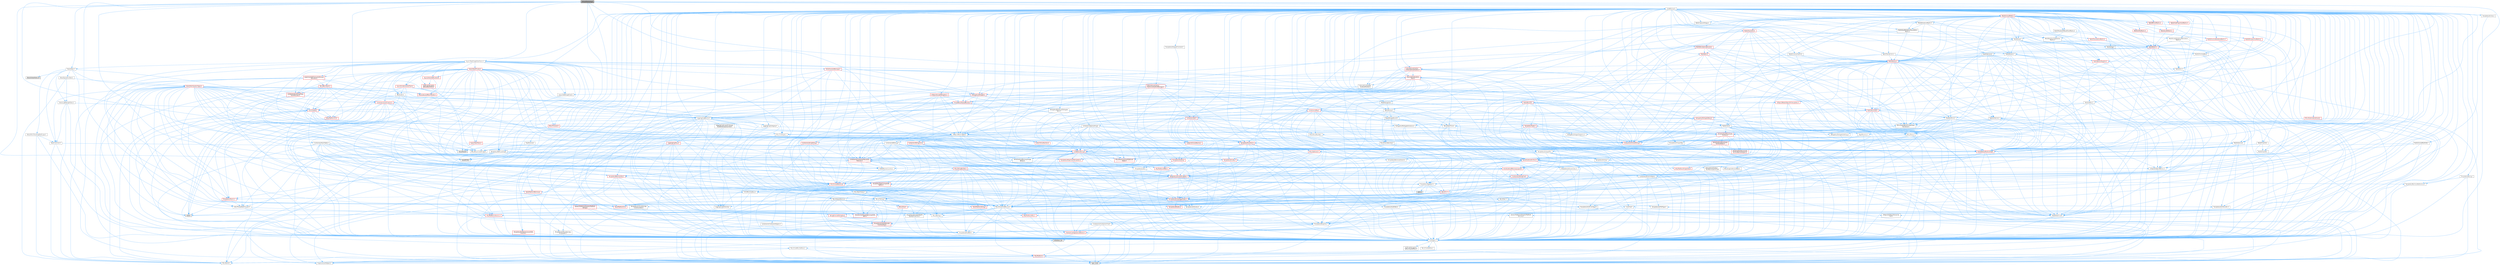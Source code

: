 digraph "VirtualTexturing.h"
{
 // INTERACTIVE_SVG=YES
 // LATEX_PDF_SIZE
  bgcolor="transparent";
  edge [fontname=Helvetica,fontsize=10,labelfontname=Helvetica,labelfontsize=10];
  node [fontname=Helvetica,fontsize=10,shape=box,height=0.2,width=0.4];
  Node1 [id="Node000001",label="VirtualTexturing.h",height=0.2,width=0.4,color="gray40", fillcolor="grey60", style="filled", fontcolor="black",tooltip=" "];
  Node1 -> Node2 [id="edge1_Node000001_Node000002",color="steelblue1",style="solid",tooltip=" "];
  Node2 [id="Node000002",label="Async/TaskGraphInterfaces.h",height=0.2,width=0.4,color="grey40", fillcolor="white", style="filled",URL="$d2/d4c/TaskGraphInterfaces_8h.html",tooltip=" "];
  Node2 -> Node3 [id="edge2_Node000002_Node000003",color="steelblue1",style="solid",tooltip=" "];
  Node3 [id="Node000003",label="CoreTypes.h",height=0.2,width=0.4,color="grey40", fillcolor="white", style="filled",URL="$dc/dec/CoreTypes_8h.html",tooltip=" "];
  Node3 -> Node4 [id="edge3_Node000003_Node000004",color="steelblue1",style="solid",tooltip=" "];
  Node4 [id="Node000004",label="HAL/Platform.h",height=0.2,width=0.4,color="red", fillcolor="#FFF0F0", style="filled",URL="$d9/dd0/Platform_8h.html",tooltip=" "];
  Node4 -> Node5 [id="edge4_Node000004_Node000005",color="steelblue1",style="solid",tooltip=" "];
  Node5 [id="Node000005",label="Misc/Build.h",height=0.2,width=0.4,color="grey40", fillcolor="white", style="filled",URL="$d3/dbb/Build_8h.html",tooltip=" "];
  Node4 -> Node7 [id="edge5_Node000004_Node000007",color="steelblue1",style="solid",tooltip=" "];
  Node7 [id="Node000007",label="type_traits",height=0.2,width=0.4,color="grey60", fillcolor="#E0E0E0", style="filled",tooltip=" "];
  Node4 -> Node8 [id="edge6_Node000004_Node000008",color="steelblue1",style="solid",tooltip=" "];
  Node8 [id="Node000008",label="PreprocessorHelpers.h",height=0.2,width=0.4,color="grey40", fillcolor="white", style="filled",URL="$db/ddb/PreprocessorHelpers_8h.html",tooltip=" "];
  Node3 -> Node14 [id="edge7_Node000003_Node000014",color="steelblue1",style="solid",tooltip=" "];
  Node14 [id="Node000014",label="ProfilingDebugging\l/UMemoryDefines.h",height=0.2,width=0.4,color="grey40", fillcolor="white", style="filled",URL="$d2/da2/UMemoryDefines_8h.html",tooltip=" "];
  Node3 -> Node15 [id="edge8_Node000003_Node000015",color="steelblue1",style="solid",tooltip=" "];
  Node15 [id="Node000015",label="Misc/CoreMiscDefines.h",height=0.2,width=0.4,color="grey40", fillcolor="white", style="filled",URL="$da/d38/CoreMiscDefines_8h.html",tooltip=" "];
  Node15 -> Node4 [id="edge9_Node000015_Node000004",color="steelblue1",style="solid",tooltip=" "];
  Node15 -> Node8 [id="edge10_Node000015_Node000008",color="steelblue1",style="solid",tooltip=" "];
  Node3 -> Node16 [id="edge11_Node000003_Node000016",color="steelblue1",style="solid",tooltip=" "];
  Node16 [id="Node000016",label="Misc/CoreDefines.h",height=0.2,width=0.4,color="grey40", fillcolor="white", style="filled",URL="$d3/dd2/CoreDefines_8h.html",tooltip=" "];
  Node2 -> Node17 [id="edge12_Node000002_Node000017",color="steelblue1",style="solid",tooltip=" "];
  Node17 [id="Node000017",label="Misc/AssertionMacros.h",height=0.2,width=0.4,color="grey40", fillcolor="white", style="filled",URL="$d0/dfa/AssertionMacros_8h.html",tooltip=" "];
  Node17 -> Node3 [id="edge13_Node000017_Node000003",color="steelblue1",style="solid",tooltip=" "];
  Node17 -> Node4 [id="edge14_Node000017_Node000004",color="steelblue1",style="solid",tooltip=" "];
  Node17 -> Node18 [id="edge15_Node000017_Node000018",color="steelblue1",style="solid",tooltip=" "];
  Node18 [id="Node000018",label="HAL/PlatformMisc.h",height=0.2,width=0.4,color="red", fillcolor="#FFF0F0", style="filled",URL="$d0/df5/PlatformMisc_8h.html",tooltip=" "];
  Node18 -> Node3 [id="edge16_Node000018_Node000003",color="steelblue1",style="solid",tooltip=" "];
  Node17 -> Node8 [id="edge17_Node000017_Node000008",color="steelblue1",style="solid",tooltip=" "];
  Node17 -> Node54 [id="edge18_Node000017_Node000054",color="steelblue1",style="solid",tooltip=" "];
  Node54 [id="Node000054",label="Templates/EnableIf.h",height=0.2,width=0.4,color="grey40", fillcolor="white", style="filled",URL="$d7/d60/EnableIf_8h.html",tooltip=" "];
  Node54 -> Node3 [id="edge19_Node000054_Node000003",color="steelblue1",style="solid",tooltip=" "];
  Node17 -> Node55 [id="edge20_Node000017_Node000055",color="steelblue1",style="solid",tooltip=" "];
  Node55 [id="Node000055",label="Templates/IsArrayOrRefOf\lTypeByPredicate.h",height=0.2,width=0.4,color="grey40", fillcolor="white", style="filled",URL="$d6/da1/IsArrayOrRefOfTypeByPredicate_8h.html",tooltip=" "];
  Node55 -> Node3 [id="edge21_Node000055_Node000003",color="steelblue1",style="solid",tooltip=" "];
  Node17 -> Node56 [id="edge22_Node000017_Node000056",color="steelblue1",style="solid",tooltip=" "];
  Node56 [id="Node000056",label="Templates/IsValidVariadic\lFunctionArg.h",height=0.2,width=0.4,color="red", fillcolor="#FFF0F0", style="filled",URL="$d0/dc8/IsValidVariadicFunctionArg_8h.html",tooltip=" "];
  Node56 -> Node3 [id="edge23_Node000056_Node000003",color="steelblue1",style="solid",tooltip=" "];
  Node56 -> Node7 [id="edge24_Node000056_Node000007",color="steelblue1",style="solid",tooltip=" "];
  Node17 -> Node58 [id="edge25_Node000017_Node000058",color="steelblue1",style="solid",tooltip=" "];
  Node58 [id="Node000058",label="Traits/IsCharEncodingCompatible\lWith.h",height=0.2,width=0.4,color="red", fillcolor="#FFF0F0", style="filled",URL="$df/dd1/IsCharEncodingCompatibleWith_8h.html",tooltip=" "];
  Node58 -> Node7 [id="edge26_Node000058_Node000007",color="steelblue1",style="solid",tooltip=" "];
  Node17 -> Node60 [id="edge27_Node000017_Node000060",color="steelblue1",style="solid",tooltip=" "];
  Node60 [id="Node000060",label="Misc/VarArgs.h",height=0.2,width=0.4,color="grey40", fillcolor="white", style="filled",URL="$d5/d6f/VarArgs_8h.html",tooltip=" "];
  Node60 -> Node3 [id="edge28_Node000060_Node000003",color="steelblue1",style="solid",tooltip=" "];
  Node17 -> Node61 [id="edge29_Node000017_Node000061",color="steelblue1",style="solid",tooltip=" "];
  Node61 [id="Node000061",label="String/FormatStringSan.h",height=0.2,width=0.4,color="red", fillcolor="#FFF0F0", style="filled",URL="$d3/d8b/FormatStringSan_8h.html",tooltip=" "];
  Node61 -> Node7 [id="edge30_Node000061_Node000007",color="steelblue1",style="solid",tooltip=" "];
  Node61 -> Node3 [id="edge31_Node000061_Node000003",color="steelblue1",style="solid",tooltip=" "];
  Node61 -> Node62 [id="edge32_Node000061_Node000062",color="steelblue1",style="solid",tooltip=" "];
  Node62 [id="Node000062",label="Templates/Requires.h",height=0.2,width=0.4,color="grey40", fillcolor="white", style="filled",URL="$dc/d96/Requires_8h.html",tooltip=" "];
  Node62 -> Node54 [id="edge33_Node000062_Node000054",color="steelblue1",style="solid",tooltip=" "];
  Node62 -> Node7 [id="edge34_Node000062_Node000007",color="steelblue1",style="solid",tooltip=" "];
  Node61 -> Node56 [id="edge35_Node000061_Node000056",color="steelblue1",style="solid",tooltip=" "];
  Node61 -> Node26 [id="edge36_Node000061_Node000026",color="steelblue1",style="solid",tooltip=" "];
  Node26 [id="Node000026",label="Containers/ContainersFwd.h",height=0.2,width=0.4,color="grey40", fillcolor="white", style="filled",URL="$d4/d0a/ContainersFwd_8h.html",tooltip=" "];
  Node26 -> Node4 [id="edge37_Node000026_Node000004",color="steelblue1",style="solid",tooltip=" "];
  Node26 -> Node3 [id="edge38_Node000026_Node000003",color="steelblue1",style="solid",tooltip=" "];
  Node26 -> Node23 [id="edge39_Node000026_Node000023",color="steelblue1",style="solid",tooltip=" "];
  Node23 [id="Node000023",label="Traits/IsContiguousContainer.h",height=0.2,width=0.4,color="red", fillcolor="#FFF0F0", style="filled",URL="$d5/d3c/IsContiguousContainer_8h.html",tooltip=" "];
  Node23 -> Node3 [id="edge40_Node000023_Node000003",color="steelblue1",style="solid",tooltip=" "];
  Node23 -> Node22 [id="edge41_Node000023_Node000022",color="steelblue1",style="solid",tooltip=" "];
  Node22 [id="Node000022",label="initializer_list",height=0.2,width=0.4,color="grey60", fillcolor="#E0E0E0", style="filled",tooltip=" "];
  Node17 -> Node67 [id="edge42_Node000017_Node000067",color="steelblue1",style="solid",tooltip=" "];
  Node67 [id="Node000067",label="atomic",height=0.2,width=0.4,color="grey60", fillcolor="#E0E0E0", style="filled",tooltip=" "];
  Node2 -> Node68 [id="edge43_Node000002_Node000068",color="steelblue1",style="solid",tooltip=" "];
  Node68 [id="Node000068",label="Containers/ContainerAllocation\lPolicies.h",height=0.2,width=0.4,color="red", fillcolor="#FFF0F0", style="filled",URL="$d7/dff/ContainerAllocationPolicies_8h.html",tooltip=" "];
  Node68 -> Node3 [id="edge44_Node000068_Node000003",color="steelblue1",style="solid",tooltip=" "];
  Node68 -> Node69 [id="edge45_Node000068_Node000069",color="steelblue1",style="solid",tooltip=" "];
  Node69 [id="Node000069",label="Containers/ContainerHelpers.h",height=0.2,width=0.4,color="grey40", fillcolor="white", style="filled",URL="$d7/d33/ContainerHelpers_8h.html",tooltip=" "];
  Node69 -> Node3 [id="edge46_Node000069_Node000003",color="steelblue1",style="solid",tooltip=" "];
  Node68 -> Node68 [id="edge47_Node000068_Node000068",color="steelblue1",style="solid",tooltip=" "];
  Node68 -> Node70 [id="edge48_Node000068_Node000070",color="steelblue1",style="solid",tooltip=" "];
  Node70 [id="Node000070",label="HAL/PlatformMath.h",height=0.2,width=0.4,color="red", fillcolor="#FFF0F0", style="filled",URL="$dc/d53/PlatformMath_8h.html",tooltip=" "];
  Node70 -> Node3 [id="edge49_Node000070_Node000003",color="steelblue1",style="solid",tooltip=" "];
  Node68 -> Node89 [id="edge50_Node000068_Node000089",color="steelblue1",style="solid",tooltip=" "];
  Node89 [id="Node000089",label="HAL/UnrealMemory.h",height=0.2,width=0.4,color="red", fillcolor="#FFF0F0", style="filled",URL="$d9/d96/UnrealMemory_8h.html",tooltip=" "];
  Node89 -> Node3 [id="edge51_Node000089_Node000003",color="steelblue1",style="solid",tooltip=" "];
  Node89 -> Node93 [id="edge52_Node000089_Node000093",color="steelblue1",style="solid",tooltip=" "];
  Node93 [id="Node000093",label="HAL/MemoryBase.h",height=0.2,width=0.4,color="grey40", fillcolor="white", style="filled",URL="$d6/d9f/MemoryBase_8h.html",tooltip=" "];
  Node93 -> Node3 [id="edge53_Node000093_Node000003",color="steelblue1",style="solid",tooltip=" "];
  Node93 -> Node47 [id="edge54_Node000093_Node000047",color="steelblue1",style="solid",tooltip=" "];
  Node47 [id="Node000047",label="HAL/PlatformAtomics.h",height=0.2,width=0.4,color="red", fillcolor="#FFF0F0", style="filled",URL="$d3/d36/PlatformAtomics_8h.html",tooltip=" "];
  Node47 -> Node3 [id="edge55_Node000047_Node000003",color="steelblue1",style="solid",tooltip=" "];
  Node93 -> Node30 [id="edge56_Node000093_Node000030",color="steelblue1",style="solid",tooltip=" "];
  Node30 [id="Node000030",label="HAL/PlatformCrt.h",height=0.2,width=0.4,color="red", fillcolor="#FFF0F0", style="filled",URL="$d8/d75/PlatformCrt_8h.html",tooltip=" "];
  Node93 -> Node94 [id="edge57_Node000093_Node000094",color="steelblue1",style="solid",tooltip=" "];
  Node94 [id="Node000094",label="Misc/Exec.h",height=0.2,width=0.4,color="grey40", fillcolor="white", style="filled",URL="$de/ddb/Exec_8h.html",tooltip=" "];
  Node94 -> Node3 [id="edge58_Node000094_Node000003",color="steelblue1",style="solid",tooltip=" "];
  Node94 -> Node17 [id="edge59_Node000094_Node000017",color="steelblue1",style="solid",tooltip=" "];
  Node93 -> Node95 [id="edge60_Node000093_Node000095",color="steelblue1",style="solid",tooltip=" "];
  Node95 [id="Node000095",label="Misc/OutputDevice.h",height=0.2,width=0.4,color="grey40", fillcolor="white", style="filled",URL="$d7/d32/OutputDevice_8h.html",tooltip=" "];
  Node95 -> Node25 [id="edge61_Node000095_Node000025",color="steelblue1",style="solid",tooltip=" "];
  Node25 [id="Node000025",label="CoreFwd.h",height=0.2,width=0.4,color="grey40", fillcolor="white", style="filled",URL="$d1/d1e/CoreFwd_8h.html",tooltip=" "];
  Node25 -> Node3 [id="edge62_Node000025_Node000003",color="steelblue1",style="solid",tooltip=" "];
  Node25 -> Node26 [id="edge63_Node000025_Node000026",color="steelblue1",style="solid",tooltip=" "];
  Node25 -> Node27 [id="edge64_Node000025_Node000027",color="steelblue1",style="solid",tooltip=" "];
  Node27 [id="Node000027",label="Math/MathFwd.h",height=0.2,width=0.4,color="grey40", fillcolor="white", style="filled",URL="$d2/d10/MathFwd_8h.html",tooltip=" "];
  Node27 -> Node4 [id="edge65_Node000027_Node000004",color="steelblue1",style="solid",tooltip=" "];
  Node25 -> Node28 [id="edge66_Node000025_Node000028",color="steelblue1",style="solid",tooltip=" "];
  Node28 [id="Node000028",label="UObject/UObjectHierarchy\lFwd.h",height=0.2,width=0.4,color="grey40", fillcolor="white", style="filled",URL="$d3/d13/UObjectHierarchyFwd_8h.html",tooltip=" "];
  Node95 -> Node3 [id="edge67_Node000095_Node000003",color="steelblue1",style="solid",tooltip=" "];
  Node95 -> Node96 [id="edge68_Node000095_Node000096",color="steelblue1",style="solid",tooltip=" "];
  Node96 [id="Node000096",label="Logging/LogVerbosity.h",height=0.2,width=0.4,color="grey40", fillcolor="white", style="filled",URL="$d2/d8f/LogVerbosity_8h.html",tooltip=" "];
  Node96 -> Node3 [id="edge69_Node000096_Node000003",color="steelblue1",style="solid",tooltip=" "];
  Node95 -> Node60 [id="edge70_Node000095_Node000060",color="steelblue1",style="solid",tooltip=" "];
  Node95 -> Node55 [id="edge71_Node000095_Node000055",color="steelblue1",style="solid",tooltip=" "];
  Node95 -> Node56 [id="edge72_Node000095_Node000056",color="steelblue1",style="solid",tooltip=" "];
  Node95 -> Node58 [id="edge73_Node000095_Node000058",color="steelblue1",style="solid",tooltip=" "];
  Node93 -> Node97 [id="edge74_Node000093_Node000097",color="steelblue1",style="solid",tooltip=" "];
  Node97 [id="Node000097",label="Templates/Atomic.h",height=0.2,width=0.4,color="red", fillcolor="#FFF0F0", style="filled",URL="$d3/d91/Atomic_8h.html",tooltip=" "];
  Node97 -> Node98 [id="edge75_Node000097_Node000098",color="steelblue1",style="solid",tooltip=" "];
  Node98 [id="Node000098",label="HAL/ThreadSafeCounter.h",height=0.2,width=0.4,color="grey40", fillcolor="white", style="filled",URL="$dc/dc9/ThreadSafeCounter_8h.html",tooltip=" "];
  Node98 -> Node3 [id="edge76_Node000098_Node000003",color="steelblue1",style="solid",tooltip=" "];
  Node98 -> Node47 [id="edge77_Node000098_Node000047",color="steelblue1",style="solid",tooltip=" "];
  Node97 -> Node67 [id="edge78_Node000097_Node000067",color="steelblue1",style="solid",tooltip=" "];
  Node89 -> Node103 [id="edge79_Node000089_Node000103",color="steelblue1",style="solid",tooltip=" "];
  Node103 [id="Node000103",label="HAL/PlatformMemory.h",height=0.2,width=0.4,color="red", fillcolor="#FFF0F0", style="filled",URL="$de/d68/PlatformMemory_8h.html",tooltip=" "];
  Node103 -> Node3 [id="edge80_Node000103_Node000003",color="steelblue1",style="solid",tooltip=" "];
  Node89 -> Node77 [id="edge81_Node000089_Node000077",color="steelblue1",style="solid",tooltip=" "];
  Node77 [id="Node000077",label="Templates/IsPointer.h",height=0.2,width=0.4,color="grey40", fillcolor="white", style="filled",URL="$d7/d05/IsPointer_8h.html",tooltip=" "];
  Node77 -> Node3 [id="edge82_Node000077_Node000003",color="steelblue1",style="solid",tooltip=" "];
  Node68 -> Node40 [id="edge83_Node000068_Node000040",color="steelblue1",style="solid",tooltip=" "];
  Node40 [id="Node000040",label="Math/NumericLimits.h",height=0.2,width=0.4,color="grey40", fillcolor="white", style="filled",URL="$df/d1b/NumericLimits_8h.html",tooltip=" "];
  Node40 -> Node3 [id="edge84_Node000040_Node000003",color="steelblue1",style="solid",tooltip=" "];
  Node68 -> Node17 [id="edge85_Node000068_Node000017",color="steelblue1",style="solid",tooltip=" "];
  Node68 -> Node107 [id="edge86_Node000068_Node000107",color="steelblue1",style="solid",tooltip=" "];
  Node107 [id="Node000107",label="Templates/MemoryOps.h",height=0.2,width=0.4,color="red", fillcolor="#FFF0F0", style="filled",URL="$db/dea/MemoryOps_8h.html",tooltip=" "];
  Node107 -> Node3 [id="edge87_Node000107_Node000003",color="steelblue1",style="solid",tooltip=" "];
  Node107 -> Node89 [id="edge88_Node000107_Node000089",color="steelblue1",style="solid",tooltip=" "];
  Node107 -> Node101 [id="edge89_Node000107_Node000101",color="steelblue1",style="solid",tooltip=" "];
  Node101 [id="Node000101",label="Templates/IsTriviallyCopy\lAssignable.h",height=0.2,width=0.4,color="grey40", fillcolor="white", style="filled",URL="$d2/df2/IsTriviallyCopyAssignable_8h.html",tooltip=" "];
  Node101 -> Node3 [id="edge90_Node000101_Node000003",color="steelblue1",style="solid",tooltip=" "];
  Node101 -> Node7 [id="edge91_Node000101_Node000007",color="steelblue1",style="solid",tooltip=" "];
  Node107 -> Node82 [id="edge92_Node000107_Node000082",color="steelblue1",style="solid",tooltip=" "];
  Node82 [id="Node000082",label="Templates/IsTriviallyCopy\lConstructible.h",height=0.2,width=0.4,color="grey40", fillcolor="white", style="filled",URL="$d3/d78/IsTriviallyCopyConstructible_8h.html",tooltip=" "];
  Node82 -> Node3 [id="edge93_Node000082_Node000003",color="steelblue1",style="solid",tooltip=" "];
  Node82 -> Node7 [id="edge94_Node000082_Node000007",color="steelblue1",style="solid",tooltip=" "];
  Node107 -> Node62 [id="edge95_Node000107_Node000062",color="steelblue1",style="solid",tooltip=" "];
  Node107 -> Node76 [id="edge96_Node000107_Node000076",color="steelblue1",style="solid",tooltip=" "];
  Node76 [id="Node000076",label="Templates/UnrealTypeTraits.h",height=0.2,width=0.4,color="red", fillcolor="#FFF0F0", style="filled",URL="$d2/d2d/UnrealTypeTraits_8h.html",tooltip=" "];
  Node76 -> Node3 [id="edge97_Node000076_Node000003",color="steelblue1",style="solid",tooltip=" "];
  Node76 -> Node77 [id="edge98_Node000076_Node000077",color="steelblue1",style="solid",tooltip=" "];
  Node76 -> Node17 [id="edge99_Node000076_Node000017",color="steelblue1",style="solid",tooltip=" "];
  Node76 -> Node72 [id="edge100_Node000076_Node000072",color="steelblue1",style="solid",tooltip=" "];
  Node72 [id="Node000072",label="Templates/AndOrNot.h",height=0.2,width=0.4,color="grey40", fillcolor="white", style="filled",URL="$db/d0a/AndOrNot_8h.html",tooltip=" "];
  Node72 -> Node3 [id="edge101_Node000072_Node000003",color="steelblue1",style="solid",tooltip=" "];
  Node76 -> Node54 [id="edge102_Node000076_Node000054",color="steelblue1",style="solid",tooltip=" "];
  Node76 -> Node78 [id="edge103_Node000076_Node000078",color="steelblue1",style="solid",tooltip=" "];
  Node78 [id="Node000078",label="Templates/IsArithmetic.h",height=0.2,width=0.4,color="grey40", fillcolor="white", style="filled",URL="$d2/d5d/IsArithmetic_8h.html",tooltip=" "];
  Node78 -> Node3 [id="edge104_Node000078_Node000003",color="steelblue1",style="solid",tooltip=" "];
  Node76 -> Node79 [id="edge105_Node000076_Node000079",color="steelblue1",style="solid",tooltip=" "];
  Node79 [id="Node000079",label="Templates/Models.h",height=0.2,width=0.4,color="red", fillcolor="#FFF0F0", style="filled",URL="$d3/d0c/Models_8h.html",tooltip=" "];
  Node76 -> Node80 [id="edge106_Node000076_Node000080",color="steelblue1",style="solid",tooltip=" "];
  Node80 [id="Node000080",label="Templates/IsPODType.h",height=0.2,width=0.4,color="grey40", fillcolor="white", style="filled",URL="$d7/db1/IsPODType_8h.html",tooltip=" "];
  Node80 -> Node3 [id="edge107_Node000080_Node000003",color="steelblue1",style="solid",tooltip=" "];
  Node76 -> Node81 [id="edge108_Node000076_Node000081",color="steelblue1",style="solid",tooltip=" "];
  Node81 [id="Node000081",label="Templates/IsUECoreType.h",height=0.2,width=0.4,color="grey40", fillcolor="white", style="filled",URL="$d1/db8/IsUECoreType_8h.html",tooltip=" "];
  Node81 -> Node3 [id="edge109_Node000081_Node000003",color="steelblue1",style="solid",tooltip=" "];
  Node81 -> Node7 [id="edge110_Node000081_Node000007",color="steelblue1",style="solid",tooltip=" "];
  Node76 -> Node82 [id="edge111_Node000076_Node000082",color="steelblue1",style="solid",tooltip=" "];
  Node107 -> Node7 [id="edge112_Node000107_Node000007",color="steelblue1",style="solid",tooltip=" "];
  Node68 -> Node86 [id="edge113_Node000068_Node000086",color="steelblue1",style="solid",tooltip=" "];
  Node86 [id="Node000086",label="Templates/TypeCompatible\lBytes.h",height=0.2,width=0.4,color="red", fillcolor="#FFF0F0", style="filled",URL="$df/d0a/TypeCompatibleBytes_8h.html",tooltip=" "];
  Node86 -> Node3 [id="edge114_Node000086_Node000003",color="steelblue1",style="solid",tooltip=" "];
  Node86 -> Node7 [id="edge115_Node000086_Node000007",color="steelblue1",style="solid",tooltip=" "];
  Node68 -> Node7 [id="edge116_Node000068_Node000007",color="steelblue1",style="solid",tooltip=" "];
  Node2 -> Node109 [id="edge117_Node000002_Node000109",color="steelblue1",style="solid",tooltip=" "];
  Node109 [id="Node000109",label="Containers/Array.h",height=0.2,width=0.4,color="red", fillcolor="#FFF0F0", style="filled",URL="$df/dd0/Array_8h.html",tooltip=" "];
  Node109 -> Node3 [id="edge118_Node000109_Node000003",color="steelblue1",style="solid",tooltip=" "];
  Node109 -> Node17 [id="edge119_Node000109_Node000017",color="steelblue1",style="solid",tooltip=" "];
  Node109 -> Node110 [id="edge120_Node000109_Node000110",color="steelblue1",style="solid",tooltip=" "];
  Node110 [id="Node000110",label="Misc/IntrusiveUnsetOptional\lState.h",height=0.2,width=0.4,color="red", fillcolor="#FFF0F0", style="filled",URL="$d2/d0a/IntrusiveUnsetOptionalState_8h.html",tooltip=" "];
  Node109 -> Node89 [id="edge121_Node000109_Node000089",color="steelblue1",style="solid",tooltip=" "];
  Node109 -> Node76 [id="edge122_Node000109_Node000076",color="steelblue1",style="solid",tooltip=" "];
  Node109 -> Node114 [id="edge123_Node000109_Node000114",color="steelblue1",style="solid",tooltip=" "];
  Node114 [id="Node000114",label="Templates/UnrealTemplate.h",height=0.2,width=0.4,color="red", fillcolor="#FFF0F0", style="filled",URL="$d4/d24/UnrealTemplate_8h.html",tooltip=" "];
  Node114 -> Node3 [id="edge124_Node000114_Node000003",color="steelblue1",style="solid",tooltip=" "];
  Node114 -> Node77 [id="edge125_Node000114_Node000077",color="steelblue1",style="solid",tooltip=" "];
  Node114 -> Node89 [id="edge126_Node000114_Node000089",color="steelblue1",style="solid",tooltip=" "];
  Node114 -> Node76 [id="edge127_Node000114_Node000076",color="steelblue1",style="solid",tooltip=" "];
  Node114 -> Node74 [id="edge128_Node000114_Node000074",color="steelblue1",style="solid",tooltip=" "];
  Node74 [id="Node000074",label="Templates/RemoveReference.h",height=0.2,width=0.4,color="grey40", fillcolor="white", style="filled",URL="$da/dbe/RemoveReference_8h.html",tooltip=" "];
  Node74 -> Node3 [id="edge129_Node000074_Node000003",color="steelblue1",style="solid",tooltip=" "];
  Node114 -> Node62 [id="edge130_Node000114_Node000062",color="steelblue1",style="solid",tooltip=" "];
  Node114 -> Node86 [id="edge131_Node000114_Node000086",color="steelblue1",style="solid",tooltip=" "];
  Node114 -> Node23 [id="edge132_Node000114_Node000023",color="steelblue1",style="solid",tooltip=" "];
  Node114 -> Node7 [id="edge133_Node000114_Node000007",color="steelblue1",style="solid",tooltip=" "];
  Node109 -> Node68 [id="edge134_Node000109_Node000068",color="steelblue1",style="solid",tooltip=" "];
  Node109 -> Node119 [id="edge135_Node000109_Node000119",color="steelblue1",style="solid",tooltip=" "];
  Node119 [id="Node000119",label="Serialization/Archive.h",height=0.2,width=0.4,color="red", fillcolor="#FFF0F0", style="filled",URL="$d7/d3b/Archive_8h.html",tooltip=" "];
  Node119 -> Node25 [id="edge136_Node000119_Node000025",color="steelblue1",style="solid",tooltip=" "];
  Node119 -> Node3 [id="edge137_Node000119_Node000003",color="steelblue1",style="solid",tooltip=" "];
  Node119 -> Node120 [id="edge138_Node000119_Node000120",color="steelblue1",style="solid",tooltip=" "];
  Node120 [id="Node000120",label="HAL/PlatformProperties.h",height=0.2,width=0.4,color="red", fillcolor="#FFF0F0", style="filled",URL="$d9/db0/PlatformProperties_8h.html",tooltip=" "];
  Node120 -> Node3 [id="edge139_Node000120_Node000003",color="steelblue1",style="solid",tooltip=" "];
  Node119 -> Node123 [id="edge140_Node000119_Node000123",color="steelblue1",style="solid",tooltip=" "];
  Node123 [id="Node000123",label="Internationalization\l/TextNamespaceFwd.h",height=0.2,width=0.4,color="grey40", fillcolor="white", style="filled",URL="$d8/d97/TextNamespaceFwd_8h.html",tooltip=" "];
  Node123 -> Node3 [id="edge141_Node000123_Node000003",color="steelblue1",style="solid",tooltip=" "];
  Node119 -> Node27 [id="edge142_Node000119_Node000027",color="steelblue1",style="solid",tooltip=" "];
  Node119 -> Node17 [id="edge143_Node000119_Node000017",color="steelblue1",style="solid",tooltip=" "];
  Node119 -> Node5 [id="edge144_Node000119_Node000005",color="steelblue1",style="solid",tooltip=" "];
  Node119 -> Node124 [id="edge145_Node000119_Node000124",color="steelblue1",style="solid",tooltip=" "];
  Node124 [id="Node000124",label="Misc/EngineVersionBase.h",height=0.2,width=0.4,color="grey40", fillcolor="white", style="filled",URL="$d5/d2b/EngineVersionBase_8h.html",tooltip=" "];
  Node124 -> Node3 [id="edge146_Node000124_Node000003",color="steelblue1",style="solid",tooltip=" "];
  Node119 -> Node60 [id="edge147_Node000119_Node000060",color="steelblue1",style="solid",tooltip=" "];
  Node119 -> Node54 [id="edge148_Node000119_Node000054",color="steelblue1",style="solid",tooltip=" "];
  Node119 -> Node55 [id="edge149_Node000119_Node000055",color="steelblue1",style="solid",tooltip=" "];
  Node119 -> Node127 [id="edge150_Node000119_Node000127",color="steelblue1",style="solid",tooltip=" "];
  Node127 [id="Node000127",label="Templates/IsEnumClass.h",height=0.2,width=0.4,color="grey40", fillcolor="white", style="filled",URL="$d7/d15/IsEnumClass_8h.html",tooltip=" "];
  Node127 -> Node3 [id="edge151_Node000127_Node000003",color="steelblue1",style="solid",tooltip=" "];
  Node127 -> Node72 [id="edge152_Node000127_Node000072",color="steelblue1",style="solid",tooltip=" "];
  Node119 -> Node56 [id="edge153_Node000119_Node000056",color="steelblue1",style="solid",tooltip=" "];
  Node119 -> Node114 [id="edge154_Node000119_Node000114",color="steelblue1",style="solid",tooltip=" "];
  Node119 -> Node58 [id="edge155_Node000119_Node000058",color="steelblue1",style="solid",tooltip=" "];
  Node119 -> Node128 [id="edge156_Node000119_Node000128",color="steelblue1",style="solid",tooltip=" "];
  Node128 [id="Node000128",label="UObject/ObjectVersion.h",height=0.2,width=0.4,color="grey40", fillcolor="white", style="filled",URL="$da/d63/ObjectVersion_8h.html",tooltip=" "];
  Node128 -> Node3 [id="edge157_Node000128_Node000003",color="steelblue1",style="solid",tooltip=" "];
  Node109 -> Node129 [id="edge158_Node000109_Node000129",color="steelblue1",style="solid",tooltip=" "];
  Node129 [id="Node000129",label="Serialization/MemoryImage\lWriter.h",height=0.2,width=0.4,color="grey40", fillcolor="white", style="filled",URL="$d0/d08/MemoryImageWriter_8h.html",tooltip=" "];
  Node129 -> Node3 [id="edge159_Node000129_Node000003",color="steelblue1",style="solid",tooltip=" "];
  Node129 -> Node130 [id="edge160_Node000129_Node000130",color="steelblue1",style="solid",tooltip=" "];
  Node130 [id="Node000130",label="Serialization/MemoryLayout.h",height=0.2,width=0.4,color="red", fillcolor="#FFF0F0", style="filled",URL="$d7/d66/MemoryLayout_8h.html",tooltip=" "];
  Node130 -> Node133 [id="edge161_Node000130_Node000133",color="steelblue1",style="solid",tooltip=" "];
  Node133 [id="Node000133",label="Containers/EnumAsByte.h",height=0.2,width=0.4,color="grey40", fillcolor="white", style="filled",URL="$d6/d9a/EnumAsByte_8h.html",tooltip=" "];
  Node133 -> Node3 [id="edge162_Node000133_Node000003",color="steelblue1",style="solid",tooltip=" "];
  Node133 -> Node80 [id="edge163_Node000133_Node000080",color="steelblue1",style="solid",tooltip=" "];
  Node133 -> Node134 [id="edge164_Node000133_Node000134",color="steelblue1",style="solid",tooltip=" "];
  Node134 [id="Node000134",label="Templates/TypeHash.h",height=0.2,width=0.4,color="grey40", fillcolor="white", style="filled",URL="$d1/d62/TypeHash_8h.html",tooltip=" "];
  Node134 -> Node3 [id="edge165_Node000134_Node000003",color="steelblue1",style="solid",tooltip=" "];
  Node134 -> Node62 [id="edge166_Node000134_Node000062",color="steelblue1",style="solid",tooltip=" "];
  Node134 -> Node135 [id="edge167_Node000134_Node000135",color="steelblue1",style="solid",tooltip=" "];
  Node135 [id="Node000135",label="Misc/Crc.h",height=0.2,width=0.4,color="red", fillcolor="#FFF0F0", style="filled",URL="$d4/dd2/Crc_8h.html",tooltip=" "];
  Node135 -> Node3 [id="edge168_Node000135_Node000003",color="steelblue1",style="solid",tooltip=" "];
  Node135 -> Node91 [id="edge169_Node000135_Node000091",color="steelblue1",style="solid",tooltip=" "];
  Node91 [id="Node000091",label="HAL/PlatformString.h",height=0.2,width=0.4,color="red", fillcolor="#FFF0F0", style="filled",URL="$db/db5/PlatformString_8h.html",tooltip=" "];
  Node91 -> Node3 [id="edge170_Node000091_Node000003",color="steelblue1",style="solid",tooltip=" "];
  Node135 -> Node17 [id="edge171_Node000135_Node000017",color="steelblue1",style="solid",tooltip=" "];
  Node135 -> Node136 [id="edge172_Node000135_Node000136",color="steelblue1",style="solid",tooltip=" "];
  Node136 [id="Node000136",label="Misc/CString.h",height=0.2,width=0.4,color="grey40", fillcolor="white", style="filled",URL="$d2/d49/CString_8h.html",tooltip=" "];
  Node136 -> Node3 [id="edge173_Node000136_Node000003",color="steelblue1",style="solid",tooltip=" "];
  Node136 -> Node30 [id="edge174_Node000136_Node000030",color="steelblue1",style="solid",tooltip=" "];
  Node136 -> Node91 [id="edge175_Node000136_Node000091",color="steelblue1",style="solid",tooltip=" "];
  Node136 -> Node17 [id="edge176_Node000136_Node000017",color="steelblue1",style="solid",tooltip=" "];
  Node136 -> Node137 [id="edge177_Node000136_Node000137",color="steelblue1",style="solid",tooltip=" "];
  Node137 [id="Node000137",label="Misc/Char.h",height=0.2,width=0.4,color="red", fillcolor="#FFF0F0", style="filled",URL="$d0/d58/Char_8h.html",tooltip=" "];
  Node137 -> Node3 [id="edge178_Node000137_Node000003",color="steelblue1",style="solid",tooltip=" "];
  Node137 -> Node7 [id="edge179_Node000137_Node000007",color="steelblue1",style="solid",tooltip=" "];
  Node136 -> Node60 [id="edge180_Node000136_Node000060",color="steelblue1",style="solid",tooltip=" "];
  Node136 -> Node55 [id="edge181_Node000136_Node000055",color="steelblue1",style="solid",tooltip=" "];
  Node136 -> Node56 [id="edge182_Node000136_Node000056",color="steelblue1",style="solid",tooltip=" "];
  Node136 -> Node58 [id="edge183_Node000136_Node000058",color="steelblue1",style="solid",tooltip=" "];
  Node135 -> Node137 [id="edge184_Node000135_Node000137",color="steelblue1",style="solid",tooltip=" "];
  Node135 -> Node76 [id="edge185_Node000135_Node000076",color="steelblue1",style="solid",tooltip=" "];
  Node134 -> Node140 [id="edge186_Node000134_Node000140",color="steelblue1",style="solid",tooltip=" "];
  Node140 [id="Node000140",label="stdint.h",height=0.2,width=0.4,color="grey60", fillcolor="#E0E0E0", style="filled",tooltip=" "];
  Node134 -> Node7 [id="edge187_Node000134_Node000007",color="steelblue1",style="solid",tooltip=" "];
  Node130 -> Node20 [id="edge188_Node000130_Node000020",color="steelblue1",style="solid",tooltip=" "];
  Node20 [id="Node000020",label="Containers/StringFwd.h",height=0.2,width=0.4,color="red", fillcolor="#FFF0F0", style="filled",URL="$df/d37/StringFwd_8h.html",tooltip=" "];
  Node20 -> Node3 [id="edge189_Node000020_Node000003",color="steelblue1",style="solid",tooltip=" "];
  Node20 -> Node23 [id="edge190_Node000020_Node000023",color="steelblue1",style="solid",tooltip=" "];
  Node130 -> Node89 [id="edge191_Node000130_Node000089",color="steelblue1",style="solid",tooltip=" "];
  Node130 -> Node54 [id="edge192_Node000130_Node000054",color="steelblue1",style="solid",tooltip=" "];
  Node130 -> Node79 [id="edge193_Node000130_Node000079",color="steelblue1",style="solid",tooltip=" "];
  Node130 -> Node114 [id="edge194_Node000130_Node000114",color="steelblue1",style="solid",tooltip=" "];
  Node109 -> Node145 [id="edge195_Node000109_Node000145",color="steelblue1",style="solid",tooltip=" "];
  Node145 [id="Node000145",label="Templates/Invoke.h",height=0.2,width=0.4,color="red", fillcolor="#FFF0F0", style="filled",URL="$d7/deb/Invoke_8h.html",tooltip=" "];
  Node145 -> Node3 [id="edge196_Node000145_Node000003",color="steelblue1",style="solid",tooltip=" "];
  Node145 -> Node114 [id="edge197_Node000145_Node000114",color="steelblue1",style="solid",tooltip=" "];
  Node145 -> Node7 [id="edge198_Node000145_Node000007",color="steelblue1",style="solid",tooltip=" "];
  Node109 -> Node150 [id="edge199_Node000109_Node000150",color="steelblue1",style="solid",tooltip=" "];
  Node150 [id="Node000150",label="Templates/Less.h",height=0.2,width=0.4,color="grey40", fillcolor="white", style="filled",URL="$de/dc8/Less_8h.html",tooltip=" "];
  Node150 -> Node3 [id="edge200_Node000150_Node000003",color="steelblue1",style="solid",tooltip=" "];
  Node150 -> Node114 [id="edge201_Node000150_Node000114",color="steelblue1",style="solid",tooltip=" "];
  Node109 -> Node62 [id="edge202_Node000109_Node000062",color="steelblue1",style="solid",tooltip=" "];
  Node109 -> Node158 [id="edge203_Node000109_Node000158",color="steelblue1",style="solid",tooltip=" "];
  Node158 [id="Node000158",label="Templates/Sorting.h",height=0.2,width=0.4,color="red", fillcolor="#FFF0F0", style="filled",URL="$d3/d9e/Sorting_8h.html",tooltip=" "];
  Node158 -> Node3 [id="edge204_Node000158_Node000003",color="steelblue1",style="solid",tooltip=" "];
  Node158 -> Node70 [id="edge205_Node000158_Node000070",color="steelblue1",style="solid",tooltip=" "];
  Node158 -> Node150 [id="edge206_Node000158_Node000150",color="steelblue1",style="solid",tooltip=" "];
  Node109 -> Node162 [id="edge207_Node000109_Node000162",color="steelblue1",style="solid",tooltip=" "];
  Node162 [id="Node000162",label="Templates/AlignmentTemplates.h",height=0.2,width=0.4,color="red", fillcolor="#FFF0F0", style="filled",URL="$dd/d32/AlignmentTemplates_8h.html",tooltip=" "];
  Node162 -> Node3 [id="edge208_Node000162_Node000003",color="steelblue1",style="solid",tooltip=" "];
  Node162 -> Node77 [id="edge209_Node000162_Node000077",color="steelblue1",style="solid",tooltip=" "];
  Node109 -> Node7 [id="edge210_Node000109_Node000007",color="steelblue1",style="solid",tooltip=" "];
  Node2 -> Node163 [id="edge211_Node000002_Node000163",color="steelblue1",style="solid",tooltip=" "];
  Node163 [id="Node000163",label="Containers/UnrealString.h",height=0.2,width=0.4,color="red", fillcolor="#FFF0F0", style="filled",URL="$d5/dba/UnrealString_8h.html",tooltip=" "];
  Node2 -> Node167 [id="edge212_Node000002_Node000167",color="steelblue1",style="solid",tooltip=" "];
  Node167 [id="Node000167",label="Templates/Function.h",height=0.2,width=0.4,color="red", fillcolor="#FFF0F0", style="filled",URL="$df/df5/Function_8h.html",tooltip=" "];
  Node167 -> Node3 [id="edge213_Node000167_Node000003",color="steelblue1",style="solid",tooltip=" "];
  Node167 -> Node17 [id="edge214_Node000167_Node000017",color="steelblue1",style="solid",tooltip=" "];
  Node167 -> Node110 [id="edge215_Node000167_Node000110",color="steelblue1",style="solid",tooltip=" "];
  Node167 -> Node89 [id="edge216_Node000167_Node000089",color="steelblue1",style="solid",tooltip=" "];
  Node167 -> Node76 [id="edge217_Node000167_Node000076",color="steelblue1",style="solid",tooltip=" "];
  Node167 -> Node145 [id="edge218_Node000167_Node000145",color="steelblue1",style="solid",tooltip=" "];
  Node167 -> Node114 [id="edge219_Node000167_Node000114",color="steelblue1",style="solid",tooltip=" "];
  Node167 -> Node62 [id="edge220_Node000167_Node000062",color="steelblue1",style="solid",tooltip=" "];
  Node167 -> Node161 [id="edge221_Node000167_Node000161",color="steelblue1",style="solid",tooltip=" "];
  Node161 [id="Node000161",label="Math/UnrealMathUtility.h",height=0.2,width=0.4,color="red", fillcolor="#FFF0F0", style="filled",URL="$db/db8/UnrealMathUtility_8h.html",tooltip=" "];
  Node161 -> Node3 [id="edge222_Node000161_Node000003",color="steelblue1",style="solid",tooltip=" "];
  Node161 -> Node17 [id="edge223_Node000161_Node000017",color="steelblue1",style="solid",tooltip=" "];
  Node161 -> Node70 [id="edge224_Node000161_Node000070",color="steelblue1",style="solid",tooltip=" "];
  Node161 -> Node27 [id="edge225_Node000161_Node000027",color="steelblue1",style="solid",tooltip=" "];
  Node161 -> Node62 [id="edge226_Node000161_Node000062",color="steelblue1",style="solid",tooltip=" "];
  Node167 -> Node7 [id="edge227_Node000167_Node000007",color="steelblue1",style="solid",tooltip=" "];
  Node2 -> Node169 [id="edge228_Node000002_Node000169",color="steelblue1",style="solid",tooltip=" "];
  Node169 [id="Node000169",label="Delegates/Delegate.h",height=0.2,width=0.4,color="red", fillcolor="#FFF0F0", style="filled",URL="$d4/d80/Delegate_8h.html",tooltip=" "];
  Node169 -> Node3 [id="edge229_Node000169_Node000003",color="steelblue1",style="solid",tooltip=" "];
  Node169 -> Node17 [id="edge230_Node000169_Node000017",color="steelblue1",style="solid",tooltip=" "];
  Node169 -> Node170 [id="edge231_Node000169_Node000170",color="steelblue1",style="solid",tooltip=" "];
  Node170 [id="Node000170",label="UObject/NameTypes.h",height=0.2,width=0.4,color="grey40", fillcolor="white", style="filled",URL="$d6/d35/NameTypes_8h.html",tooltip=" "];
  Node170 -> Node3 [id="edge232_Node000170_Node000003",color="steelblue1",style="solid",tooltip=" "];
  Node170 -> Node17 [id="edge233_Node000170_Node000017",color="steelblue1",style="solid",tooltip=" "];
  Node170 -> Node89 [id="edge234_Node000170_Node000089",color="steelblue1",style="solid",tooltip=" "];
  Node170 -> Node76 [id="edge235_Node000170_Node000076",color="steelblue1",style="solid",tooltip=" "];
  Node170 -> Node114 [id="edge236_Node000170_Node000114",color="steelblue1",style="solid",tooltip=" "];
  Node170 -> Node163 [id="edge237_Node000170_Node000163",color="steelblue1",style="solid",tooltip=" "];
  Node170 -> Node171 [id="edge238_Node000170_Node000171",color="steelblue1",style="solid",tooltip=" "];
  Node171 [id="Node000171",label="HAL/CriticalSection.h",height=0.2,width=0.4,color="red", fillcolor="#FFF0F0", style="filled",URL="$d6/d90/CriticalSection_8h.html",tooltip=" "];
  Node170 -> Node174 [id="edge239_Node000170_Node000174",color="steelblue1",style="solid",tooltip=" "];
  Node174 [id="Node000174",label="Containers/StringConv.h",height=0.2,width=0.4,color="red", fillcolor="#FFF0F0", style="filled",URL="$d3/ddf/StringConv_8h.html",tooltip=" "];
  Node174 -> Node3 [id="edge240_Node000174_Node000003",color="steelblue1",style="solid",tooltip=" "];
  Node174 -> Node17 [id="edge241_Node000174_Node000017",color="steelblue1",style="solid",tooltip=" "];
  Node174 -> Node68 [id="edge242_Node000174_Node000068",color="steelblue1",style="solid",tooltip=" "];
  Node174 -> Node109 [id="edge243_Node000174_Node000109",color="steelblue1",style="solid",tooltip=" "];
  Node174 -> Node136 [id="edge244_Node000174_Node000136",color="steelblue1",style="solid",tooltip=" "];
  Node174 -> Node175 [id="edge245_Node000174_Node000175",color="steelblue1",style="solid",tooltip=" "];
  Node175 [id="Node000175",label="Templates/IsArray.h",height=0.2,width=0.4,color="grey40", fillcolor="white", style="filled",URL="$d8/d8d/IsArray_8h.html",tooltip=" "];
  Node175 -> Node3 [id="edge246_Node000175_Node000003",color="steelblue1",style="solid",tooltip=" "];
  Node174 -> Node114 [id="edge247_Node000174_Node000114",color="steelblue1",style="solid",tooltip=" "];
  Node174 -> Node76 [id="edge248_Node000174_Node000076",color="steelblue1",style="solid",tooltip=" "];
  Node174 -> Node58 [id="edge249_Node000174_Node000058",color="steelblue1",style="solid",tooltip=" "];
  Node174 -> Node23 [id="edge250_Node000174_Node000023",color="steelblue1",style="solid",tooltip=" "];
  Node174 -> Node7 [id="edge251_Node000174_Node000007",color="steelblue1",style="solid",tooltip=" "];
  Node170 -> Node20 [id="edge252_Node000170_Node000020",color="steelblue1",style="solid",tooltip=" "];
  Node170 -> Node176 [id="edge253_Node000170_Node000176",color="steelblue1",style="solid",tooltip=" "];
  Node176 [id="Node000176",label="UObject/UnrealNames.h",height=0.2,width=0.4,color="red", fillcolor="#FFF0F0", style="filled",URL="$d8/db1/UnrealNames_8h.html",tooltip=" "];
  Node176 -> Node3 [id="edge254_Node000176_Node000003",color="steelblue1",style="solid",tooltip=" "];
  Node170 -> Node97 [id="edge255_Node000170_Node000097",color="steelblue1",style="solid",tooltip=" "];
  Node170 -> Node130 [id="edge256_Node000170_Node000130",color="steelblue1",style="solid",tooltip=" "];
  Node170 -> Node110 [id="edge257_Node000170_Node000110",color="steelblue1",style="solid",tooltip=" "];
  Node170 -> Node178 [id="edge258_Node000170_Node000178",color="steelblue1",style="solid",tooltip=" "];
  Node178 [id="Node000178",label="Misc/StringBuilder.h",height=0.2,width=0.4,color="red", fillcolor="#FFF0F0", style="filled",URL="$d4/d52/StringBuilder_8h.html",tooltip=" "];
  Node178 -> Node20 [id="edge259_Node000178_Node000020",color="steelblue1",style="solid",tooltip=" "];
  Node178 -> Node3 [id="edge260_Node000178_Node000003",color="steelblue1",style="solid",tooltip=" "];
  Node178 -> Node91 [id="edge261_Node000178_Node000091",color="steelblue1",style="solid",tooltip=" "];
  Node178 -> Node89 [id="edge262_Node000178_Node000089",color="steelblue1",style="solid",tooltip=" "];
  Node178 -> Node17 [id="edge263_Node000178_Node000017",color="steelblue1",style="solid",tooltip=" "];
  Node178 -> Node136 [id="edge264_Node000178_Node000136",color="steelblue1",style="solid",tooltip=" "];
  Node178 -> Node54 [id="edge265_Node000178_Node000054",color="steelblue1",style="solid",tooltip=" "];
  Node178 -> Node55 [id="edge266_Node000178_Node000055",color="steelblue1",style="solid",tooltip=" "];
  Node178 -> Node56 [id="edge267_Node000178_Node000056",color="steelblue1",style="solid",tooltip=" "];
  Node178 -> Node62 [id="edge268_Node000178_Node000062",color="steelblue1",style="solid",tooltip=" "];
  Node178 -> Node114 [id="edge269_Node000178_Node000114",color="steelblue1",style="solid",tooltip=" "];
  Node178 -> Node76 [id="edge270_Node000178_Node000076",color="steelblue1",style="solid",tooltip=" "];
  Node178 -> Node58 [id="edge271_Node000178_Node000058",color="steelblue1",style="solid",tooltip=" "];
  Node178 -> Node23 [id="edge272_Node000178_Node000023",color="steelblue1",style="solid",tooltip=" "];
  Node178 -> Node7 [id="edge273_Node000178_Node000007",color="steelblue1",style="solid",tooltip=" "];
  Node170 -> Node53 [id="edge274_Node000170_Node000053",color="steelblue1",style="solid",tooltip=" "];
  Node53 [id="Node000053",label="Trace/Trace.h",height=0.2,width=0.4,color="grey60", fillcolor="#E0E0E0", style="filled",tooltip=" "];
  Node169 -> Node184 [id="edge275_Node000169_Node000184",color="steelblue1",style="solid",tooltip=" "];
  Node184 [id="Node000184",label="Templates/SharedPointer.h",height=0.2,width=0.4,color="red", fillcolor="#FFF0F0", style="filled",URL="$d2/d17/SharedPointer_8h.html",tooltip=" "];
  Node184 -> Node3 [id="edge276_Node000184_Node000003",color="steelblue1",style="solid",tooltip=" "];
  Node184 -> Node110 [id="edge277_Node000184_Node000110",color="steelblue1",style="solid",tooltip=" "];
  Node184 -> Node185 [id="edge278_Node000184_Node000185",color="steelblue1",style="solid",tooltip=" "];
  Node185 [id="Node000185",label="Templates/PointerIsConvertible\lFromTo.h",height=0.2,width=0.4,color="red", fillcolor="#FFF0F0", style="filled",URL="$d6/d65/PointerIsConvertibleFromTo_8h.html",tooltip=" "];
  Node185 -> Node3 [id="edge279_Node000185_Node000003",color="steelblue1",style="solid",tooltip=" "];
  Node185 -> Node7 [id="edge280_Node000185_Node000007",color="steelblue1",style="solid",tooltip=" "];
  Node184 -> Node17 [id="edge281_Node000184_Node000017",color="steelblue1",style="solid",tooltip=" "];
  Node184 -> Node89 [id="edge282_Node000184_Node000089",color="steelblue1",style="solid",tooltip=" "];
  Node184 -> Node109 [id="edge283_Node000184_Node000109",color="steelblue1",style="solid",tooltip=" "];
  Node184 -> Node186 [id="edge284_Node000184_Node000186",color="steelblue1",style="solid",tooltip=" "];
  Node186 [id="Node000186",label="Containers/Map.h",height=0.2,width=0.4,color="red", fillcolor="#FFF0F0", style="filled",URL="$df/d79/Map_8h.html",tooltip=" "];
  Node186 -> Node3 [id="edge285_Node000186_Node000003",color="steelblue1",style="solid",tooltip=" "];
  Node186 -> Node187 [id="edge286_Node000186_Node000187",color="steelblue1",style="solid",tooltip=" "];
  Node187 [id="Node000187",label="Algo/Reverse.h",height=0.2,width=0.4,color="grey40", fillcolor="white", style="filled",URL="$d5/d93/Reverse_8h.html",tooltip=" "];
  Node187 -> Node3 [id="edge287_Node000187_Node000003",color="steelblue1",style="solid",tooltip=" "];
  Node187 -> Node114 [id="edge288_Node000187_Node000114",color="steelblue1",style="solid",tooltip=" "];
  Node186 -> Node188 [id="edge289_Node000186_Node000188",color="steelblue1",style="solid",tooltip=" "];
  Node188 [id="Node000188",label="Containers/Set.h",height=0.2,width=0.4,color="red", fillcolor="#FFF0F0", style="filled",URL="$d4/d45/Set_8h.html",tooltip=" "];
  Node188 -> Node68 [id="edge290_Node000188_Node000068",color="steelblue1",style="solid",tooltip=" "];
  Node188 -> Node190 [id="edge291_Node000188_Node000190",color="steelblue1",style="solid",tooltip=" "];
  Node190 [id="Node000190",label="Containers/SparseArray.h",height=0.2,width=0.4,color="grey40", fillcolor="white", style="filled",URL="$d5/dbf/SparseArray_8h.html",tooltip=" "];
  Node190 -> Node3 [id="edge292_Node000190_Node000003",color="steelblue1",style="solid",tooltip=" "];
  Node190 -> Node17 [id="edge293_Node000190_Node000017",color="steelblue1",style="solid",tooltip=" "];
  Node190 -> Node89 [id="edge294_Node000190_Node000089",color="steelblue1",style="solid",tooltip=" "];
  Node190 -> Node76 [id="edge295_Node000190_Node000076",color="steelblue1",style="solid",tooltip=" "];
  Node190 -> Node114 [id="edge296_Node000190_Node000114",color="steelblue1",style="solid",tooltip=" "];
  Node190 -> Node68 [id="edge297_Node000190_Node000068",color="steelblue1",style="solid",tooltip=" "];
  Node190 -> Node150 [id="edge298_Node000190_Node000150",color="steelblue1",style="solid",tooltip=" "];
  Node190 -> Node109 [id="edge299_Node000190_Node000109",color="steelblue1",style="solid",tooltip=" "];
  Node190 -> Node161 [id="edge300_Node000190_Node000161",color="steelblue1",style="solid",tooltip=" "];
  Node190 -> Node191 [id="edge301_Node000190_Node000191",color="steelblue1",style="solid",tooltip=" "];
  Node191 [id="Node000191",label="Containers/ScriptArray.h",height=0.2,width=0.4,color="red", fillcolor="#FFF0F0", style="filled",URL="$dc/daf/ScriptArray_8h.html",tooltip=" "];
  Node191 -> Node3 [id="edge302_Node000191_Node000003",color="steelblue1",style="solid",tooltip=" "];
  Node191 -> Node17 [id="edge303_Node000191_Node000017",color="steelblue1",style="solid",tooltip=" "];
  Node191 -> Node89 [id="edge304_Node000191_Node000089",color="steelblue1",style="solid",tooltip=" "];
  Node191 -> Node68 [id="edge305_Node000191_Node000068",color="steelblue1",style="solid",tooltip=" "];
  Node191 -> Node109 [id="edge306_Node000191_Node000109",color="steelblue1",style="solid",tooltip=" "];
  Node191 -> Node22 [id="edge307_Node000191_Node000022",color="steelblue1",style="solid",tooltip=" "];
  Node190 -> Node192 [id="edge308_Node000190_Node000192",color="steelblue1",style="solid",tooltip=" "];
  Node192 [id="Node000192",label="Containers/BitArray.h",height=0.2,width=0.4,color="grey40", fillcolor="white", style="filled",URL="$d1/de4/BitArray_8h.html",tooltip=" "];
  Node192 -> Node68 [id="edge309_Node000192_Node000068",color="steelblue1",style="solid",tooltip=" "];
  Node192 -> Node3 [id="edge310_Node000192_Node000003",color="steelblue1",style="solid",tooltip=" "];
  Node192 -> Node47 [id="edge311_Node000192_Node000047",color="steelblue1",style="solid",tooltip=" "];
  Node192 -> Node89 [id="edge312_Node000192_Node000089",color="steelblue1",style="solid",tooltip=" "];
  Node192 -> Node161 [id="edge313_Node000192_Node000161",color="steelblue1",style="solid",tooltip=" "];
  Node192 -> Node17 [id="edge314_Node000192_Node000017",color="steelblue1",style="solid",tooltip=" "];
  Node192 -> Node42 [id="edge315_Node000192_Node000042",color="steelblue1",style="solid",tooltip=" "];
  Node42 [id="Node000042",label="Misc/EnumClassFlags.h",height=0.2,width=0.4,color="grey40", fillcolor="white", style="filled",URL="$d8/de7/EnumClassFlags_8h.html",tooltip=" "];
  Node192 -> Node119 [id="edge316_Node000192_Node000119",color="steelblue1",style="solid",tooltip=" "];
  Node192 -> Node129 [id="edge317_Node000192_Node000129",color="steelblue1",style="solid",tooltip=" "];
  Node192 -> Node130 [id="edge318_Node000192_Node000130",color="steelblue1",style="solid",tooltip=" "];
  Node192 -> Node54 [id="edge319_Node000192_Node000054",color="steelblue1",style="solid",tooltip=" "];
  Node192 -> Node145 [id="edge320_Node000192_Node000145",color="steelblue1",style="solid",tooltip=" "];
  Node192 -> Node114 [id="edge321_Node000192_Node000114",color="steelblue1",style="solid",tooltip=" "];
  Node192 -> Node76 [id="edge322_Node000192_Node000076",color="steelblue1",style="solid",tooltip=" "];
  Node190 -> Node193 [id="edge323_Node000190_Node000193",color="steelblue1",style="solid",tooltip=" "];
  Node193 [id="Node000193",label="Serialization/Structured\lArchive.h",height=0.2,width=0.4,color="red", fillcolor="#FFF0F0", style="filled",URL="$d9/d1e/StructuredArchive_8h.html",tooltip=" "];
  Node193 -> Node109 [id="edge324_Node000193_Node000109",color="steelblue1",style="solid",tooltip=" "];
  Node193 -> Node68 [id="edge325_Node000193_Node000068",color="steelblue1",style="solid",tooltip=" "];
  Node193 -> Node3 [id="edge326_Node000193_Node000003",color="steelblue1",style="solid",tooltip=" "];
  Node193 -> Node5 [id="edge327_Node000193_Node000005",color="steelblue1",style="solid",tooltip=" "];
  Node193 -> Node119 [id="edge328_Node000193_Node000119",color="steelblue1",style="solid",tooltip=" "];
  Node193 -> Node196 [id="edge329_Node000193_Node000196",color="steelblue1",style="solid",tooltip=" "];
  Node196 [id="Node000196",label="Serialization/Structured\lArchiveNameHelpers.h",height=0.2,width=0.4,color="red", fillcolor="#FFF0F0", style="filled",URL="$d0/d7b/StructuredArchiveNameHelpers_8h.html",tooltip=" "];
  Node196 -> Node3 [id="edge330_Node000196_Node000003",color="steelblue1",style="solid",tooltip=" "];
  Node193 -> Node200 [id="edge331_Node000193_Node000200",color="steelblue1",style="solid",tooltip=" "];
  Node200 [id="Node000200",label="Serialization/Structured\lArchiveSlots.h",height=0.2,width=0.4,color="red", fillcolor="#FFF0F0", style="filled",URL="$d2/d87/StructuredArchiveSlots_8h.html",tooltip=" "];
  Node200 -> Node109 [id="edge332_Node000200_Node000109",color="steelblue1",style="solid",tooltip=" "];
  Node200 -> Node3 [id="edge333_Node000200_Node000003",color="steelblue1",style="solid",tooltip=" "];
  Node200 -> Node5 [id="edge334_Node000200_Node000005",color="steelblue1",style="solid",tooltip=" "];
  Node200 -> Node201 [id="edge335_Node000200_Node000201",color="steelblue1",style="solid",tooltip=" "];
  Node201 [id="Node000201",label="Misc/Optional.h",height=0.2,width=0.4,color="red", fillcolor="#FFF0F0", style="filled",URL="$d2/dae/Optional_8h.html",tooltip=" "];
  Node201 -> Node3 [id="edge336_Node000201_Node000003",color="steelblue1",style="solid",tooltip=" "];
  Node201 -> Node17 [id="edge337_Node000201_Node000017",color="steelblue1",style="solid",tooltip=" "];
  Node201 -> Node110 [id="edge338_Node000201_Node000110",color="steelblue1",style="solid",tooltip=" "];
  Node201 -> Node107 [id="edge339_Node000201_Node000107",color="steelblue1",style="solid",tooltip=" "];
  Node201 -> Node114 [id="edge340_Node000201_Node000114",color="steelblue1",style="solid",tooltip=" "];
  Node201 -> Node119 [id="edge341_Node000201_Node000119",color="steelblue1",style="solid",tooltip=" "];
  Node200 -> Node119 [id="edge342_Node000200_Node000119",color="steelblue1",style="solid",tooltip=" "];
  Node200 -> Node196 [id="edge343_Node000200_Node000196",color="steelblue1",style="solid",tooltip=" "];
  Node200 -> Node54 [id="edge344_Node000200_Node000054",color="steelblue1",style="solid",tooltip=" "];
  Node200 -> Node127 [id="edge345_Node000200_Node000127",color="steelblue1",style="solid",tooltip=" "];
  Node193 -> Node204 [id="edge346_Node000193_Node000204",color="steelblue1",style="solid",tooltip=" "];
  Node204 [id="Node000204",label="Templates/UniqueObj.h",height=0.2,width=0.4,color="grey40", fillcolor="white", style="filled",URL="$da/d95/UniqueObj_8h.html",tooltip=" "];
  Node204 -> Node3 [id="edge347_Node000204_Node000003",color="steelblue1",style="solid",tooltip=" "];
  Node204 -> Node205 [id="edge348_Node000204_Node000205",color="steelblue1",style="solid",tooltip=" "];
  Node205 [id="Node000205",label="Templates/UniquePtr.h",height=0.2,width=0.4,color="grey40", fillcolor="white", style="filled",URL="$de/d1a/UniquePtr_8h.html",tooltip=" "];
  Node205 -> Node3 [id="edge349_Node000205_Node000003",color="steelblue1",style="solid",tooltip=" "];
  Node205 -> Node114 [id="edge350_Node000205_Node000114",color="steelblue1",style="solid",tooltip=" "];
  Node205 -> Node175 [id="edge351_Node000205_Node000175",color="steelblue1",style="solid",tooltip=" "];
  Node205 -> Node206 [id="edge352_Node000205_Node000206",color="steelblue1",style="solid",tooltip=" "];
  Node206 [id="Node000206",label="Templates/RemoveExtent.h",height=0.2,width=0.4,color="grey40", fillcolor="white", style="filled",URL="$dc/de9/RemoveExtent_8h.html",tooltip=" "];
  Node206 -> Node3 [id="edge353_Node000206_Node000003",color="steelblue1",style="solid",tooltip=" "];
  Node205 -> Node62 [id="edge354_Node000205_Node000062",color="steelblue1",style="solid",tooltip=" "];
  Node205 -> Node130 [id="edge355_Node000205_Node000130",color="steelblue1",style="solid",tooltip=" "];
  Node205 -> Node7 [id="edge356_Node000205_Node000007",color="steelblue1",style="solid",tooltip=" "];
  Node190 -> Node129 [id="edge357_Node000190_Node000129",color="steelblue1",style="solid",tooltip=" "];
  Node190 -> Node163 [id="edge358_Node000190_Node000163",color="steelblue1",style="solid",tooltip=" "];
  Node190 -> Node110 [id="edge359_Node000190_Node000110",color="steelblue1",style="solid",tooltip=" "];
  Node188 -> Node26 [id="edge360_Node000188_Node000026",color="steelblue1",style="solid",tooltip=" "];
  Node188 -> Node161 [id="edge361_Node000188_Node000161",color="steelblue1",style="solid",tooltip=" "];
  Node188 -> Node17 [id="edge362_Node000188_Node000017",color="steelblue1",style="solid",tooltip=" "];
  Node188 -> Node208 [id="edge363_Node000188_Node000208",color="steelblue1",style="solid",tooltip=" "];
  Node208 [id="Node000208",label="Misc/StructBuilder.h",height=0.2,width=0.4,color="grey40", fillcolor="white", style="filled",URL="$d9/db3/StructBuilder_8h.html",tooltip=" "];
  Node208 -> Node3 [id="edge364_Node000208_Node000003",color="steelblue1",style="solid",tooltip=" "];
  Node208 -> Node161 [id="edge365_Node000208_Node000161",color="steelblue1",style="solid",tooltip=" "];
  Node208 -> Node162 [id="edge366_Node000208_Node000162",color="steelblue1",style="solid",tooltip=" "];
  Node188 -> Node129 [id="edge367_Node000188_Node000129",color="steelblue1",style="solid",tooltip=" "];
  Node188 -> Node193 [id="edge368_Node000188_Node000193",color="steelblue1",style="solid",tooltip=" "];
  Node188 -> Node167 [id="edge369_Node000188_Node000167",color="steelblue1",style="solid",tooltip=" "];
  Node188 -> Node158 [id="edge370_Node000188_Node000158",color="steelblue1",style="solid",tooltip=" "];
  Node188 -> Node134 [id="edge371_Node000188_Node000134",color="steelblue1",style="solid",tooltip=" "];
  Node188 -> Node114 [id="edge372_Node000188_Node000114",color="steelblue1",style="solid",tooltip=" "];
  Node188 -> Node22 [id="edge373_Node000188_Node000022",color="steelblue1",style="solid",tooltip=" "];
  Node188 -> Node7 [id="edge374_Node000188_Node000007",color="steelblue1",style="solid",tooltip=" "];
  Node186 -> Node163 [id="edge375_Node000186_Node000163",color="steelblue1",style="solid",tooltip=" "];
  Node186 -> Node17 [id="edge376_Node000186_Node000017",color="steelblue1",style="solid",tooltip=" "];
  Node186 -> Node208 [id="edge377_Node000186_Node000208",color="steelblue1",style="solid",tooltip=" "];
  Node186 -> Node167 [id="edge378_Node000186_Node000167",color="steelblue1",style="solid",tooltip=" "];
  Node186 -> Node158 [id="edge379_Node000186_Node000158",color="steelblue1",style="solid",tooltip=" "];
  Node186 -> Node210 [id="edge380_Node000186_Node000210",color="steelblue1",style="solid",tooltip=" "];
  Node210 [id="Node000210",label="Templates/Tuple.h",height=0.2,width=0.4,color="red", fillcolor="#FFF0F0", style="filled",URL="$d2/d4f/Tuple_8h.html",tooltip=" "];
  Node210 -> Node3 [id="edge381_Node000210_Node000003",color="steelblue1",style="solid",tooltip=" "];
  Node210 -> Node114 [id="edge382_Node000210_Node000114",color="steelblue1",style="solid",tooltip=" "];
  Node210 -> Node211 [id="edge383_Node000210_Node000211",color="steelblue1",style="solid",tooltip=" "];
  Node211 [id="Node000211",label="Delegates/IntegerSequence.h",height=0.2,width=0.4,color="grey40", fillcolor="white", style="filled",URL="$d2/dcc/IntegerSequence_8h.html",tooltip=" "];
  Node211 -> Node3 [id="edge384_Node000211_Node000003",color="steelblue1",style="solid",tooltip=" "];
  Node210 -> Node145 [id="edge385_Node000210_Node000145",color="steelblue1",style="solid",tooltip=" "];
  Node210 -> Node193 [id="edge386_Node000210_Node000193",color="steelblue1",style="solid",tooltip=" "];
  Node210 -> Node130 [id="edge387_Node000210_Node000130",color="steelblue1",style="solid",tooltip=" "];
  Node210 -> Node62 [id="edge388_Node000210_Node000062",color="steelblue1",style="solid",tooltip=" "];
  Node210 -> Node134 [id="edge389_Node000210_Node000134",color="steelblue1",style="solid",tooltip=" "];
  Node210 -> Node7 [id="edge390_Node000210_Node000007",color="steelblue1",style="solid",tooltip=" "];
  Node186 -> Node114 [id="edge391_Node000186_Node000114",color="steelblue1",style="solid",tooltip=" "];
  Node186 -> Node76 [id="edge392_Node000186_Node000076",color="steelblue1",style="solid",tooltip=" "];
  Node186 -> Node7 [id="edge393_Node000186_Node000007",color="steelblue1",style="solid",tooltip=" "];
  Node184 -> Node213 [id="edge394_Node000184_Node000213",color="steelblue1",style="solid",tooltip=" "];
  Node213 [id="Node000213",label="CoreGlobals.h",height=0.2,width=0.4,color="red", fillcolor="#FFF0F0", style="filled",URL="$d5/d8c/CoreGlobals_8h.html",tooltip=" "];
  Node213 -> Node163 [id="edge395_Node000213_Node000163",color="steelblue1",style="solid",tooltip=" "];
  Node213 -> Node3 [id="edge396_Node000213_Node000003",color="steelblue1",style="solid",tooltip=" "];
  Node213 -> Node214 [id="edge397_Node000213_Node000214",color="steelblue1",style="solid",tooltip=" "];
  Node214 [id="Node000214",label="HAL/PlatformTLS.h",height=0.2,width=0.4,color="red", fillcolor="#FFF0F0", style="filled",URL="$d0/def/PlatformTLS_8h.html",tooltip=" "];
  Node214 -> Node3 [id="edge398_Node000214_Node000003",color="steelblue1",style="solid",tooltip=" "];
  Node213 -> Node217 [id="edge399_Node000213_Node000217",color="steelblue1",style="solid",tooltip=" "];
  Node217 [id="Node000217",label="Logging/LogMacros.h",height=0.2,width=0.4,color="grey40", fillcolor="white", style="filled",URL="$d0/d16/LogMacros_8h.html",tooltip=" "];
  Node217 -> Node163 [id="edge400_Node000217_Node000163",color="steelblue1",style="solid",tooltip=" "];
  Node217 -> Node3 [id="edge401_Node000217_Node000003",color="steelblue1",style="solid",tooltip=" "];
  Node217 -> Node8 [id="edge402_Node000217_Node000008",color="steelblue1",style="solid",tooltip=" "];
  Node217 -> Node218 [id="edge403_Node000217_Node000218",color="steelblue1",style="solid",tooltip=" "];
  Node218 [id="Node000218",label="Logging/LogCategory.h",height=0.2,width=0.4,color="grey40", fillcolor="white", style="filled",URL="$d9/d36/LogCategory_8h.html",tooltip=" "];
  Node218 -> Node3 [id="edge404_Node000218_Node000003",color="steelblue1",style="solid",tooltip=" "];
  Node218 -> Node96 [id="edge405_Node000218_Node000096",color="steelblue1",style="solid",tooltip=" "];
  Node218 -> Node170 [id="edge406_Node000218_Node000170",color="steelblue1",style="solid",tooltip=" "];
  Node217 -> Node219 [id="edge407_Node000217_Node000219",color="steelblue1",style="solid",tooltip=" "];
  Node219 [id="Node000219",label="Logging/LogScopedCategory\lAndVerbosityOverride.h",height=0.2,width=0.4,color="grey40", fillcolor="white", style="filled",URL="$de/dba/LogScopedCategoryAndVerbosityOverride_8h.html",tooltip=" "];
  Node219 -> Node3 [id="edge408_Node000219_Node000003",color="steelblue1",style="solid",tooltip=" "];
  Node219 -> Node96 [id="edge409_Node000219_Node000096",color="steelblue1",style="solid",tooltip=" "];
  Node219 -> Node170 [id="edge410_Node000219_Node000170",color="steelblue1",style="solid",tooltip=" "];
  Node217 -> Node220 [id="edge411_Node000217_Node000220",color="steelblue1",style="solid",tooltip=" "];
  Node220 [id="Node000220",label="Logging/LogTrace.h",height=0.2,width=0.4,color="red", fillcolor="#FFF0F0", style="filled",URL="$d5/d91/LogTrace_8h.html",tooltip=" "];
  Node220 -> Node3 [id="edge412_Node000220_Node000003",color="steelblue1",style="solid",tooltip=" "];
  Node220 -> Node109 [id="edge413_Node000220_Node000109",color="steelblue1",style="solid",tooltip=" "];
  Node220 -> Node8 [id="edge414_Node000220_Node000008",color="steelblue1",style="solid",tooltip=" "];
  Node220 -> Node96 [id="edge415_Node000220_Node000096",color="steelblue1",style="solid",tooltip=" "];
  Node220 -> Node5 [id="edge416_Node000220_Node000005",color="steelblue1",style="solid",tooltip=" "];
  Node220 -> Node55 [id="edge417_Node000220_Node000055",color="steelblue1",style="solid",tooltip=" "];
  Node220 -> Node53 [id="edge418_Node000220_Node000053",color="steelblue1",style="solid",tooltip=" "];
  Node220 -> Node58 [id="edge419_Node000220_Node000058",color="steelblue1",style="solid",tooltip=" "];
  Node217 -> Node96 [id="edge420_Node000217_Node000096",color="steelblue1",style="solid",tooltip=" "];
  Node217 -> Node17 [id="edge421_Node000217_Node000017",color="steelblue1",style="solid",tooltip=" "];
  Node217 -> Node5 [id="edge422_Node000217_Node000005",color="steelblue1",style="solid",tooltip=" "];
  Node217 -> Node60 [id="edge423_Node000217_Node000060",color="steelblue1",style="solid",tooltip=" "];
  Node217 -> Node61 [id="edge424_Node000217_Node000061",color="steelblue1",style="solid",tooltip=" "];
  Node217 -> Node54 [id="edge425_Node000217_Node000054",color="steelblue1",style="solid",tooltip=" "];
  Node217 -> Node55 [id="edge426_Node000217_Node000055",color="steelblue1",style="solid",tooltip=" "];
  Node217 -> Node56 [id="edge427_Node000217_Node000056",color="steelblue1",style="solid",tooltip=" "];
  Node217 -> Node58 [id="edge428_Node000217_Node000058",color="steelblue1",style="solid",tooltip=" "];
  Node217 -> Node7 [id="edge429_Node000217_Node000007",color="steelblue1",style="solid",tooltip=" "];
  Node213 -> Node5 [id="edge430_Node000213_Node000005",color="steelblue1",style="solid",tooltip=" "];
  Node213 -> Node42 [id="edge431_Node000213_Node000042",color="steelblue1",style="solid",tooltip=" "];
  Node213 -> Node95 [id="edge432_Node000213_Node000095",color="steelblue1",style="solid",tooltip=" "];
  Node213 -> Node97 [id="edge433_Node000213_Node000097",color="steelblue1",style="solid",tooltip=" "];
  Node213 -> Node170 [id="edge434_Node000213_Node000170",color="steelblue1",style="solid",tooltip=" "];
  Node213 -> Node67 [id="edge435_Node000213_Node000067",color="steelblue1",style="solid",tooltip=" "];
  Node169 -> Node225 [id="edge436_Node000169_Node000225",color="steelblue1",style="solid",tooltip=" "];
  Node225 [id="Node000225",label="UObject/WeakObjectPtrTemplates.h",height=0.2,width=0.4,color="red", fillcolor="#FFF0F0", style="filled",URL="$d8/d3b/WeakObjectPtrTemplates_8h.html",tooltip=" "];
  Node225 -> Node3 [id="edge437_Node000225_Node000003",color="steelblue1",style="solid",tooltip=" "];
  Node225 -> Node62 [id="edge438_Node000225_Node000062",color="steelblue1",style="solid",tooltip=" "];
  Node225 -> Node186 [id="edge439_Node000225_Node000186",color="steelblue1",style="solid",tooltip=" "];
  Node225 -> Node7 [id="edge440_Node000225_Node000007",color="steelblue1",style="solid",tooltip=" "];
  Node169 -> Node228 [id="edge441_Node000169_Node000228",color="steelblue1",style="solid",tooltip=" "];
  Node228 [id="Node000228",label="Delegates/MulticastDelegate\lBase.h",height=0.2,width=0.4,color="grey40", fillcolor="white", style="filled",URL="$db/d16/MulticastDelegateBase_8h.html",tooltip=" "];
  Node228 -> Node223 [id="edge442_Node000228_Node000223",color="steelblue1",style="solid",tooltip=" "];
  Node223 [id="Node000223",label="AutoRTFM.h",height=0.2,width=0.4,color="grey60", fillcolor="#E0E0E0", style="filled",tooltip=" "];
  Node228 -> Node3 [id="edge443_Node000228_Node000003",color="steelblue1",style="solid",tooltip=" "];
  Node228 -> Node68 [id="edge444_Node000228_Node000068",color="steelblue1",style="solid",tooltip=" "];
  Node228 -> Node109 [id="edge445_Node000228_Node000109",color="steelblue1",style="solid",tooltip=" "];
  Node228 -> Node161 [id="edge446_Node000228_Node000161",color="steelblue1",style="solid",tooltip=" "];
  Node228 -> Node229 [id="edge447_Node000228_Node000229",color="steelblue1",style="solid",tooltip=" "];
  Node229 [id="Node000229",label="Delegates/IDelegateInstance.h",height=0.2,width=0.4,color="grey40", fillcolor="white", style="filled",URL="$d2/d10/IDelegateInstance_8h.html",tooltip=" "];
  Node229 -> Node3 [id="edge448_Node000229_Node000003",color="steelblue1",style="solid",tooltip=" "];
  Node229 -> Node134 [id="edge449_Node000229_Node000134",color="steelblue1",style="solid",tooltip=" "];
  Node229 -> Node170 [id="edge450_Node000229_Node000170",color="steelblue1",style="solid",tooltip=" "];
  Node229 -> Node230 [id="edge451_Node000229_Node000230",color="steelblue1",style="solid",tooltip=" "];
  Node230 [id="Node000230",label="Delegates/DelegateSettings.h",height=0.2,width=0.4,color="grey40", fillcolor="white", style="filled",URL="$d0/d97/DelegateSettings_8h.html",tooltip=" "];
  Node230 -> Node3 [id="edge452_Node000230_Node000003",color="steelblue1",style="solid",tooltip=" "];
  Node228 -> Node231 [id="edge453_Node000228_Node000231",color="steelblue1",style="solid",tooltip=" "];
  Node231 [id="Node000231",label="Delegates/DelegateBase.h",height=0.2,width=0.4,color="red", fillcolor="#FFF0F0", style="filled",URL="$da/d67/DelegateBase_8h.html",tooltip=" "];
  Node231 -> Node3 [id="edge454_Node000231_Node000003",color="steelblue1",style="solid",tooltip=" "];
  Node231 -> Node68 [id="edge455_Node000231_Node000068",color="steelblue1",style="solid",tooltip=" "];
  Node231 -> Node161 [id="edge456_Node000231_Node000161",color="steelblue1",style="solid",tooltip=" "];
  Node231 -> Node170 [id="edge457_Node000231_Node000170",color="steelblue1",style="solid",tooltip=" "];
  Node231 -> Node230 [id="edge458_Node000231_Node000230",color="steelblue1",style="solid",tooltip=" "];
  Node231 -> Node229 [id="edge459_Node000231_Node000229",color="steelblue1",style="solid",tooltip=" "];
  Node169 -> Node211 [id="edge460_Node000169_Node000211",color="steelblue1",style="solid",tooltip=" "];
  Node169 -> Node223 [id="edge461_Node000169_Node000223",color="steelblue1",style="solid",tooltip=" "];
  Node2 -> Node98 [id="edge462_Node000002_Node000098",color="steelblue1",style="solid",tooltip=" "];
  Node2 -> Node243 [id="edge463_Node000002_Node000243",color="steelblue1",style="solid",tooltip=" "];
  Node243 [id="Node000243",label="Containers/LockFreeList.h",height=0.2,width=0.4,color="red", fillcolor="#FFF0F0", style="filled",URL="$d4/de7/LockFreeList_8h.html",tooltip=" "];
  Node243 -> Node109 [id="edge464_Node000243_Node000109",color="steelblue1",style="solid",tooltip=" "];
  Node243 -> Node26 [id="edge465_Node000243_Node000026",color="steelblue1",style="solid",tooltip=" "];
  Node243 -> Node213 [id="edge466_Node000243_Node000213",color="steelblue1",style="solid",tooltip=" "];
  Node243 -> Node3 [id="edge467_Node000243_Node000003",color="steelblue1",style="solid",tooltip=" "];
  Node243 -> Node47 [id="edge468_Node000243_Node000047",color="steelblue1",style="solid",tooltip=" "];
  Node243 -> Node98 [id="edge469_Node000243_Node000098",color="steelblue1",style="solid",tooltip=" "];
  Node243 -> Node217 [id="edge470_Node000243_Node000217",color="steelblue1",style="solid",tooltip=" "];
  Node243 -> Node17 [id="edge471_Node000243_Node000017",color="steelblue1",style="solid",tooltip=" "];
  Node243 -> Node162 [id="edge472_Node000243_Node000162",color="steelblue1",style="solid",tooltip=" "];
  Node243 -> Node167 [id="edge473_Node000243_Node000167",color="steelblue1",style="solid",tooltip=" "];
  Node243 -> Node67 [id="edge474_Node000243_Node000067",color="steelblue1",style="solid",tooltip=" "];
  Node2 -> Node247 [id="edge475_Node000002_Node000247",color="steelblue1",style="solid",tooltip=" "];
  Node247 [id="Node000247",label="Stats/Stats.h",height=0.2,width=0.4,color="grey40", fillcolor="white", style="filled",URL="$dc/d09/Stats_8h.html",tooltip=" "];
  Node247 -> Node213 [id="edge476_Node000247_Node000213",color="steelblue1",style="solid",tooltip=" "];
  Node247 -> Node3 [id="edge477_Node000247_Node000003",color="steelblue1",style="solid",tooltip=" "];
  Node247 -> Node248 [id="edge478_Node000247_Node000248",color="steelblue1",style="solid",tooltip=" "];
  Node248 [id="Node000248",label="StatsCommon.h",height=0.2,width=0.4,color="grey40", fillcolor="white", style="filled",URL="$df/d16/StatsCommon_8h.html",tooltip=" "];
  Node248 -> Node3 [id="edge479_Node000248_Node000003",color="steelblue1",style="solid",tooltip=" "];
  Node248 -> Node5 [id="edge480_Node000248_Node000005",color="steelblue1",style="solid",tooltip=" "];
  Node248 -> Node42 [id="edge481_Node000248_Node000042",color="steelblue1",style="solid",tooltip=" "];
  Node247 -> Node249 [id="edge482_Node000247_Node000249",color="steelblue1",style="solid",tooltip=" "];
  Node249 [id="Node000249",label="Stats/DynamicStats.h",height=0.2,width=0.4,color="grey40", fillcolor="white", style="filled",URL="$dc/d24/DynamicStats_8h.html",tooltip=" "];
  Node249 -> Node5 [id="edge483_Node000249_Node000005",color="steelblue1",style="solid",tooltip=" "];
  Node249 -> Node250 [id="edge484_Node000249_Node000250",color="steelblue1",style="solid",tooltip=" "];
  Node250 [id="Node000250",label="Stats/LightweightStats.h",height=0.2,width=0.4,color="grey40", fillcolor="white", style="filled",URL="$d5/d66/LightweightStats_8h.html",tooltip=" "];
  Node250 -> Node3 [id="edge485_Node000250_Node000003",color="steelblue1",style="solid",tooltip=" "];
  Node250 -> Node213 [id="edge486_Node000250_Node000213",color="steelblue1",style="solid",tooltip=" "];
  Node250 -> Node5 [id="edge487_Node000250_Node000005",color="steelblue1",style="solid",tooltip=" "];
  Node250 -> Node248 [id="edge488_Node000250_Node000248",color="steelblue1",style="solid",tooltip=" "];
  Node249 -> Node251 [id="edge489_Node000249_Node000251",color="steelblue1",style="solid",tooltip=" "];
  Node251 [id="Node000251",label="Stats/StatsSystemTypes.h",height=0.2,width=0.4,color="red", fillcolor="#FFF0F0", style="filled",URL="$d1/d5a/StatsSystemTypes_8h.html",tooltip=" "];
  Node251 -> Node5 [id="edge490_Node000251_Node000005",color="steelblue1",style="solid",tooltip=" "];
  Node251 -> Node15 [id="edge491_Node000251_Node000015",color="steelblue1",style="solid",tooltip=" "];
  Node251 -> Node109 [id="edge492_Node000251_Node000109",color="steelblue1",style="solid",tooltip=" "];
  Node251 -> Node68 [id="edge493_Node000251_Node000068",color="steelblue1",style="solid",tooltip=" "];
  Node251 -> Node243 [id="edge494_Node000251_Node000243",color="steelblue1",style="solid",tooltip=" "];
  Node251 -> Node163 [id="edge495_Node000251_Node000163",color="steelblue1",style="solid",tooltip=" "];
  Node251 -> Node213 [id="edge496_Node000251_Node000213",color="steelblue1",style="solid",tooltip=" "];
  Node251 -> Node3 [id="edge497_Node000251_Node000003",color="steelblue1",style="solid",tooltip=" "];
  Node251 -> Node169 [id="edge498_Node000251_Node000169",color="steelblue1",style="solid",tooltip=" "];
  Node251 -> Node254 [id="edge499_Node000251_Node000254",color="steelblue1",style="solid",tooltip=" "];
  Node254 [id="Node000254",label="HAL/LowLevelMemTracker.h",height=0.2,width=0.4,color="red", fillcolor="#FFF0F0", style="filled",URL="$d0/d14/LowLevelMemTracker_8h.html",tooltip=" "];
  Node254 -> Node3 [id="edge500_Node000254_Node000003",color="steelblue1",style="solid",tooltip=" "];
  Node254 -> Node223 [id="edge501_Node000254_Node000223",color="steelblue1",style="solid",tooltip=" "];
  Node251 -> Node30 [id="edge502_Node000251_Node000030",color="steelblue1",style="solid",tooltip=" "];
  Node251 -> Node103 [id="edge503_Node000251_Node000103",color="steelblue1",style="solid",tooltip=" "];
  Node251 -> Node18 [id="edge504_Node000251_Node000018",color="steelblue1",style="solid",tooltip=" "];
  Node251 -> Node214 [id="edge505_Node000251_Node000214",color="steelblue1",style="solid",tooltip=" "];
  Node251 -> Node98 [id="edge506_Node000251_Node000098",color="steelblue1",style="solid",tooltip=" "];
  Node251 -> Node89 [id="edge507_Node000251_Node000089",color="steelblue1",style="solid",tooltip=" "];
  Node251 -> Node260 [id="edge508_Node000251_Node000260",color="steelblue1",style="solid",tooltip=" "];
  Node260 [id="Node000260",label="Math/Color.h",height=0.2,width=0.4,color="grey40", fillcolor="white", style="filled",URL="$dd/dac/Color_8h.html",tooltip=" "];
  Node260 -> Node109 [id="edge509_Node000260_Node000109",color="steelblue1",style="solid",tooltip=" "];
  Node260 -> Node163 [id="edge510_Node000260_Node000163",color="steelblue1",style="solid",tooltip=" "];
  Node260 -> Node3 [id="edge511_Node000260_Node000003",color="steelblue1",style="solid",tooltip=" "];
  Node260 -> Node8 [id="edge512_Node000260_Node000008",color="steelblue1",style="solid",tooltip=" "];
  Node260 -> Node27 [id="edge513_Node000260_Node000027",color="steelblue1",style="solid",tooltip=" "];
  Node260 -> Node161 [id="edge514_Node000260_Node000161",color="steelblue1",style="solid",tooltip=" "];
  Node260 -> Node17 [id="edge515_Node000260_Node000017",color="steelblue1",style="solid",tooltip=" "];
  Node260 -> Node135 [id="edge516_Node000260_Node000135",color="steelblue1",style="solid",tooltip=" "];
  Node260 -> Node261 [id="edge517_Node000260_Node000261",color="steelblue1",style="solid",tooltip=" "];
  Node261 [id="Node000261",label="Misc/Parse.h",height=0.2,width=0.4,color="grey40", fillcolor="white", style="filled",URL="$dc/d71/Parse_8h.html",tooltip=" "];
  Node261 -> Node20 [id="edge518_Node000261_Node000020",color="steelblue1",style="solid",tooltip=" "];
  Node261 -> Node163 [id="edge519_Node000261_Node000163",color="steelblue1",style="solid",tooltip=" "];
  Node261 -> Node3 [id="edge520_Node000261_Node000003",color="steelblue1",style="solid",tooltip=" "];
  Node261 -> Node30 [id="edge521_Node000261_Node000030",color="steelblue1",style="solid",tooltip=" "];
  Node261 -> Node5 [id="edge522_Node000261_Node000005",color="steelblue1",style="solid",tooltip=" "];
  Node261 -> Node42 [id="edge523_Node000261_Node000042",color="steelblue1",style="solid",tooltip=" "];
  Node261 -> Node167 [id="edge524_Node000261_Node000167",color="steelblue1",style="solid",tooltip=" "];
  Node260 -> Node119 [id="edge525_Node000260_Node000119",color="steelblue1",style="solid",tooltip=" "];
  Node260 -> Node130 [id="edge526_Node000260_Node000130",color="steelblue1",style="solid",tooltip=" "];
  Node260 -> Node193 [id="edge527_Node000260_Node000193",color="steelblue1",style="solid",tooltip=" "];
  Node260 -> Node196 [id="edge528_Node000260_Node000196",color="steelblue1",style="solid",tooltip=" "];
  Node260 -> Node200 [id="edge529_Node000260_Node000200",color="steelblue1",style="solid",tooltip=" "];
  Node251 -> Node40 [id="edge530_Node000251_Node000040",color="steelblue1",style="solid",tooltip=" "];
  Node251 -> Node17 [id="edge531_Node000251_Node000017",color="steelblue1",style="solid",tooltip=" "];
  Node251 -> Node136 [id="edge532_Node000251_Node000136",color="steelblue1",style="solid",tooltip=" "];
  Node251 -> Node42 [id="edge533_Node000251_Node000042",color="steelblue1",style="solid",tooltip=" "];
  Node251 -> Node248 [id="edge534_Node000251_Node000248",color="steelblue1",style="solid",tooltip=" "];
  Node251 -> Node97 [id="edge535_Node000251_Node000097",color="steelblue1",style="solid",tooltip=" "];
  Node251 -> Node184 [id="edge536_Node000251_Node000184",color="steelblue1",style="solid",tooltip=" "];
  Node251 -> Node86 [id="edge537_Node000251_Node000086",color="steelblue1",style="solid",tooltip=" "];
  Node251 -> Node205 [id="edge538_Node000251_Node000205",color="steelblue1",style="solid",tooltip=" "];
  Node251 -> Node114 [id="edge539_Node000251_Node000114",color="steelblue1",style="solid",tooltip=" "];
  Node251 -> Node53 [id="edge540_Node000251_Node000053",color="steelblue1",style="solid",tooltip=" "];
  Node251 -> Node170 [id="edge541_Node000251_Node000170",color="steelblue1",style="solid",tooltip=" "];
  Node251 -> Node176 [id="edge542_Node000251_Node000176",color="steelblue1",style="solid",tooltip=" "];
  Node247 -> Node267 [id="edge543_Node000247_Node000267",color="steelblue1",style="solid",tooltip=" "];
  Node267 [id="Node000267",label="Stats/HitchTrackingStatScope.h",height=0.2,width=0.4,color="grey40", fillcolor="white", style="filled",URL="$d2/d93/HitchTrackingStatScope_8h.html",tooltip=" "];
  Node267 -> Node3 [id="edge544_Node000267_Node000003",color="steelblue1",style="solid",tooltip=" "];
  Node267 -> Node5 [id="edge545_Node000267_Node000005",color="steelblue1",style="solid",tooltip=" "];
  Node267 -> Node248 [id="edge546_Node000267_Node000248",color="steelblue1",style="solid",tooltip=" "];
  Node247 -> Node250 [id="edge547_Node000247_Node000250",color="steelblue1",style="solid",tooltip=" "];
  Node247 -> Node251 [id="edge548_Node000247_Node000251",color="steelblue1",style="solid",tooltip=" "];
  Node247 -> Node268 [id="edge549_Node000247_Node000268",color="steelblue1",style="solid",tooltip=" "];
  Node268 [id="Node000268",label="Stats/GlobalStats.inl",height=0.2,width=0.4,color="grey60", fillcolor="#E0E0E0", style="filled",tooltip=" "];
  Node2 -> Node269 [id="edge550_Node000002_Node000269",color="steelblue1",style="solid",tooltip=" "];
  Node269 [id="Node000269",label="HAL/IConsoleManager.h",height=0.2,width=0.4,color="red", fillcolor="#FFF0F0", style="filled",URL="$dd/d0d/IConsoleManager_8h.html",tooltip=" "];
  Node269 -> Node3 [id="edge551_Node000269_Node000003",color="steelblue1",style="solid",tooltip=" "];
  Node269 -> Node17 [id="edge552_Node000269_Node000017",color="steelblue1",style="solid",tooltip=" "];
  Node269 -> Node114 [id="edge553_Node000269_Node000114",color="steelblue1",style="solid",tooltip=" "];
  Node269 -> Node163 [id="edge554_Node000269_Node000163",color="steelblue1",style="solid",tooltip=" "];
  Node269 -> Node217 [id="edge555_Node000269_Node000217",color="steelblue1",style="solid",tooltip=" "];
  Node269 -> Node229 [id="edge556_Node000269_Node000229",color="steelblue1",style="solid",tooltip=" "];
  Node269 -> Node169 [id="edge557_Node000269_Node000169",color="steelblue1",style="solid",tooltip=" "];
  Node269 -> Node54 [id="edge558_Node000269_Node000054",color="steelblue1",style="solid",tooltip=" "];
  Node269 -> Node272 [id="edge559_Node000269_Node000272",color="steelblue1",style="solid",tooltip=" "];
  Node272 [id="Node000272",label="Internationalization\l/Text.h",height=0.2,width=0.4,color="red", fillcolor="#FFF0F0", style="filled",URL="$d6/d35/Text_8h.html",tooltip=" "];
  Node272 -> Node3 [id="edge560_Node000272_Node000003",color="steelblue1",style="solid",tooltip=" "];
  Node272 -> Node47 [id="edge561_Node000272_Node000047",color="steelblue1",style="solid",tooltip=" "];
  Node272 -> Node17 [id="edge562_Node000272_Node000017",color="steelblue1",style="solid",tooltip=" "];
  Node272 -> Node42 [id="edge563_Node000272_Node000042",color="steelblue1",style="solid",tooltip=" "];
  Node272 -> Node76 [id="edge564_Node000272_Node000076",color="steelblue1",style="solid",tooltip=" "];
  Node272 -> Node109 [id="edge565_Node000272_Node000109",color="steelblue1",style="solid",tooltip=" "];
  Node272 -> Node163 [id="edge566_Node000272_Node000163",color="steelblue1",style="solid",tooltip=" "];
  Node272 -> Node133 [id="edge567_Node000272_Node000133",color="steelblue1",style="solid",tooltip=" "];
  Node272 -> Node184 [id="edge568_Node000272_Node000184",color="steelblue1",style="solid",tooltip=" "];
  Node272 -> Node276 [id="edge569_Node000272_Node000276",color="steelblue1",style="solid",tooltip=" "];
  Node276 [id="Node000276",label="Internationalization\l/CulturePointer.h",height=0.2,width=0.4,color="grey40", fillcolor="white", style="filled",URL="$d6/dbe/CulturePointer_8h.html",tooltip=" "];
  Node276 -> Node3 [id="edge570_Node000276_Node000003",color="steelblue1",style="solid",tooltip=" "];
  Node276 -> Node184 [id="edge571_Node000276_Node000184",color="steelblue1",style="solid",tooltip=" "];
  Node272 -> Node278 [id="edge572_Node000272_Node000278",color="steelblue1",style="solid",tooltip=" "];
  Node278 [id="Node000278",label="Internationalization\l/TextLocalizationManager.h",height=0.2,width=0.4,color="red", fillcolor="#FFF0F0", style="filled",URL="$d5/d2e/TextLocalizationManager_8h.html",tooltip=" "];
  Node278 -> Node279 [id="edge573_Node000278_Node000279",color="steelblue1",style="solid",tooltip=" "];
  Node279 [id="Node000279",label="Async/TaskGraphFwd.h",height=0.2,width=0.4,color="grey40", fillcolor="white", style="filled",URL="$d8/d71/TaskGraphFwd_8h.html",tooltip=" "];
  Node279 -> Node280 [id="edge574_Node000279_Node000280",color="steelblue1",style="solid",tooltip=" "];
  Node280 [id="Node000280",label="Templates/RefCounting.h",height=0.2,width=0.4,color="grey40", fillcolor="white", style="filled",URL="$d4/d7e/RefCounting_8h.html",tooltip=" "];
  Node280 -> Node3 [id="edge575_Node000280_Node000003",color="steelblue1",style="solid",tooltip=" "];
  Node280 -> Node223 [id="edge576_Node000280_Node000223",color="steelblue1",style="solid",tooltip=" "];
  Node280 -> Node47 [id="edge577_Node000280_Node000047",color="steelblue1",style="solid",tooltip=" "];
  Node280 -> Node8 [id="edge578_Node000280_Node000008",color="steelblue1",style="solid",tooltip=" "];
  Node280 -> Node98 [id="edge579_Node000280_Node000098",color="steelblue1",style="solid",tooltip=" "];
  Node280 -> Node17 [id="edge580_Node000280_Node000017",color="steelblue1",style="solid",tooltip=" "];
  Node280 -> Node5 [id="edge581_Node000280_Node000005",color="steelblue1",style="solid",tooltip=" "];
  Node280 -> Node119 [id="edge582_Node000280_Node000119",color="steelblue1",style="solid",tooltip=" "];
  Node280 -> Node130 [id="edge583_Node000280_Node000130",color="steelblue1",style="solid",tooltip=" "];
  Node280 -> Node62 [id="edge584_Node000280_Node000062",color="steelblue1",style="solid",tooltip=" "];
  Node280 -> Node134 [id="edge585_Node000280_Node000134",color="steelblue1",style="solid",tooltip=" "];
  Node280 -> Node114 [id="edge586_Node000280_Node000114",color="steelblue1",style="solid",tooltip=" "];
  Node280 -> Node67 [id="edge587_Node000280_Node000067",color="steelblue1",style="solid",tooltip=" "];
  Node280 -> Node7 [id="edge588_Node000280_Node000007",color="steelblue1",style="solid",tooltip=" "];
  Node278 -> Node109 [id="edge589_Node000278_Node000109",color="steelblue1",style="solid",tooltip=" "];
  Node278 -> Node68 [id="edge590_Node000278_Node000068",color="steelblue1",style="solid",tooltip=" "];
  Node278 -> Node186 [id="edge591_Node000278_Node000186",color="steelblue1",style="solid",tooltip=" "];
  Node278 -> Node188 [id="edge592_Node000278_Node000188",color="steelblue1",style="solid",tooltip=" "];
  Node278 -> Node163 [id="edge593_Node000278_Node000163",color="steelblue1",style="solid",tooltip=" "];
  Node278 -> Node3 [id="edge594_Node000278_Node000003",color="steelblue1",style="solid",tooltip=" "];
  Node278 -> Node169 [id="edge595_Node000278_Node000169",color="steelblue1",style="solid",tooltip=" "];
  Node278 -> Node171 [id="edge596_Node000278_Node000171",color="steelblue1",style="solid",tooltip=" "];
  Node278 -> Node135 [id="edge597_Node000278_Node000135",color="steelblue1",style="solid",tooltip=" "];
  Node278 -> Node42 [id="edge598_Node000278_Node000042",color="steelblue1",style="solid",tooltip=" "];
  Node278 -> Node167 [id="edge599_Node000278_Node000167",color="steelblue1",style="solid",tooltip=" "];
  Node278 -> Node184 [id="edge600_Node000278_Node000184",color="steelblue1",style="solid",tooltip=" "];
  Node278 -> Node67 [id="edge601_Node000278_Node000067",color="steelblue1",style="solid",tooltip=" "];
  Node272 -> Node201 [id="edge602_Node000272_Node000201",color="steelblue1",style="solid",tooltip=" "];
  Node272 -> Node205 [id="edge603_Node000272_Node000205",color="steelblue1",style="solid",tooltip=" "];
  Node272 -> Node62 [id="edge604_Node000272_Node000062",color="steelblue1",style="solid",tooltip=" "];
  Node272 -> Node7 [id="edge605_Node000272_Node000007",color="steelblue1",style="solid",tooltip=" "];
  Node2 -> Node286 [id="edge606_Node000002_Node000286",color="steelblue1",style="solid",tooltip=" "];
  Node286 [id="Node000286",label="HAL/Event.h",height=0.2,width=0.4,color="grey40", fillcolor="white", style="filled",URL="$d6/d8d/Event_8h.html",tooltip=" "];
  Node286 -> Node3 [id="edge607_Node000286_Node000003",color="steelblue1",style="solid",tooltip=" "];
  Node286 -> Node40 [id="edge608_Node000286_Node000040",color="steelblue1",style="solid",tooltip=" "];
  Node286 -> Node287 [id="edge609_Node000286_Node000287",color="steelblue1",style="solid",tooltip=" "];
  Node287 [id="Node000287",label="Misc/Timespan.h",height=0.2,width=0.4,color="grey40", fillcolor="white", style="filled",URL="$da/dd9/Timespan_8h.html",tooltip=" "];
  Node287 -> Node3 [id="edge610_Node000287_Node000003",color="steelblue1",style="solid",tooltip=" "];
  Node287 -> Node288 [id="edge611_Node000287_Node000288",color="steelblue1",style="solid",tooltip=" "];
  Node288 [id="Node000288",label="Math/Interval.h",height=0.2,width=0.4,color="grey40", fillcolor="white", style="filled",URL="$d1/d55/Interval_8h.html",tooltip=" "];
  Node288 -> Node3 [id="edge612_Node000288_Node000003",color="steelblue1",style="solid",tooltip=" "];
  Node288 -> Node78 [id="edge613_Node000288_Node000078",color="steelblue1",style="solid",tooltip=" "];
  Node288 -> Node76 [id="edge614_Node000288_Node000076",color="steelblue1",style="solid",tooltip=" "];
  Node288 -> Node40 [id="edge615_Node000288_Node000040",color="steelblue1",style="solid",tooltip=" "];
  Node288 -> Node161 [id="edge616_Node000288_Node000161",color="steelblue1",style="solid",tooltip=" "];
  Node287 -> Node161 [id="edge617_Node000287_Node000161",color="steelblue1",style="solid",tooltip=" "];
  Node287 -> Node17 [id="edge618_Node000287_Node000017",color="steelblue1",style="solid",tooltip=" "];
  Node286 -> Node97 [id="edge619_Node000286_Node000097",color="steelblue1",style="solid",tooltip=" "];
  Node286 -> Node184 [id="edge620_Node000286_Node000184",color="steelblue1",style="solid",tooltip=" "];
  Node2 -> Node254 [id="edge621_Node000002_Node000254",color="steelblue1",style="solid",tooltip=" "];
  Node2 -> Node280 [id="edge622_Node000002_Node000280",color="steelblue1",style="solid",tooltip=" "];
  Node2 -> Node289 [id="edge623_Node000002_Node000289",color="steelblue1",style="solid",tooltip=" "];
  Node289 [id="Node000289",label="Containers/LockFreeFixed\lSizeAllocator.h",height=0.2,width=0.4,color="red", fillcolor="#FFF0F0", style="filled",URL="$d1/d08/LockFreeFixedSizeAllocator_8h.html",tooltip=" "];
  Node289 -> Node223 [id="edge624_Node000289_Node000223",color="steelblue1",style="solid",tooltip=" "];
  Node289 -> Node17 [id="edge625_Node000289_Node000017",color="steelblue1",style="solid",tooltip=" "];
  Node289 -> Node89 [id="edge626_Node000289_Node000089",color="steelblue1",style="solid",tooltip=" "];
  Node289 -> Node243 [id="edge627_Node000289_Node000243",color="steelblue1",style="solid",tooltip=" "];
  Node2 -> Node290 [id="edge628_Node000002_Node000290",color="steelblue1",style="solid",tooltip=" "];
  Node290 [id="Node000290",label="Experimental/ConcurrentLinear\lAllocator.h",height=0.2,width=0.4,color="red", fillcolor="#FFF0F0", style="filled",URL="$d7/d84/ConcurrentLinearAllocator_8h.html",tooltip=" "];
  Node290 -> Node67 [id="edge629_Node000290_Node000067",color="steelblue1",style="solid",tooltip=" "];
  Node290 -> Node7 [id="edge630_Node000290_Node000007",color="steelblue1",style="solid",tooltip=" "];
  Node290 -> Node89 [id="edge631_Node000290_Node000089",color="steelblue1",style="solid",tooltip=" "];
  Node290 -> Node254 [id="edge632_Node000290_Node000254",color="steelblue1",style="solid",tooltip=" "];
  Node290 -> Node205 [id="edge633_Node000290_Node000205",color="steelblue1",style="solid",tooltip=" "];
  Node290 -> Node76 [id="edge634_Node000290_Node000076",color="steelblue1",style="solid",tooltip=" "];
  Node290 -> Node289 [id="edge635_Node000290_Node000289",color="steelblue1",style="solid",tooltip=" "];
  Node290 -> Node303 [id="edge636_Node000290_Node000303",color="steelblue1",style="solid",tooltip=" "];
  Node303 [id="Node000303",label="Misc/MemStack.h",height=0.2,width=0.4,color="red", fillcolor="#FFF0F0", style="filled",URL="$d7/de0/MemStack_8h.html",tooltip=" "];
  Node303 -> Node68 [id="edge637_Node000303_Node000068",color="steelblue1",style="solid",tooltip=" "];
  Node303 -> Node289 [id="edge638_Node000303_Node000289",color="steelblue1",style="solid",tooltip=" "];
  Node303 -> Node213 [id="edge639_Node000303_Node000213",color="steelblue1",style="solid",tooltip=" "];
  Node303 -> Node3 [id="edge640_Node000303_Node000003",color="steelblue1",style="solid",tooltip=" "];
  Node303 -> Node93 [id="edge641_Node000303_Node000093",color="steelblue1",style="solid",tooltip=" "];
  Node303 -> Node30 [id="edge642_Node000303_Node000030",color="steelblue1",style="solid",tooltip=" "];
  Node303 -> Node98 [id="edge643_Node000303_Node000098",color="steelblue1",style="solid",tooltip=" "];
  Node303 -> Node89 [id="edge644_Node000303_Node000089",color="steelblue1",style="solid",tooltip=" "];
  Node303 -> Node161 [id="edge645_Node000303_Node000161",color="steelblue1",style="solid",tooltip=" "];
  Node303 -> Node17 [id="edge646_Node000303_Node000017",color="steelblue1",style="solid",tooltip=" "];
  Node303 -> Node5 [id="edge647_Node000303_Node000005",color="steelblue1",style="solid",tooltip=" "];
  Node303 -> Node162 [id="edge648_Node000303_Node000162",color="steelblue1",style="solid",tooltip=" "];
  Node303 -> Node114 [id="edge649_Node000303_Node000114",color="steelblue1",style="solid",tooltip=" "];
  Node2 -> Node303 [id="edge650_Node000002_Node000303",color="steelblue1",style="solid",tooltip=" "];
  Node2 -> Node306 [id="edge651_Node000002_Node000306",color="steelblue1",style="solid",tooltip=" "];
  Node306 [id="Node000306",label="Misc/Timeout.h",height=0.2,width=0.4,color="red", fillcolor="#FFF0F0", style="filled",URL="$dd/d01/Timeout_8h.html",tooltip=" "];
  Node306 -> Node287 [id="edge652_Node000306_Node000287",color="steelblue1",style="solid",tooltip=" "];
  Node306 -> Node161 [id="edge653_Node000306_Node000161",color="steelblue1",style="solid",tooltip=" "];
  Node306 -> Node3 [id="edge654_Node000306_Node000003",color="steelblue1",style="solid",tooltip=" "];
  Node2 -> Node97 [id="edge655_Node000002_Node000097",color="steelblue1",style="solid",tooltip=" "];
  Node2 -> Node79 [id="edge656_Node000002_Node000079",color="steelblue1",style="solid",tooltip=" "];
  Node2 -> Node307 [id="edge657_Node000002_Node000307",color="steelblue1",style="solid",tooltip=" "];
  Node307 [id="Node000307",label="ProfilingDebugging\l/MetadataTrace.h",height=0.2,width=0.4,color="red", fillcolor="#FFF0F0", style="filled",URL="$de/d19/MetadataTrace_8h.html",tooltip=" "];
  Node307 -> Node53 [id="edge658_Node000307_Node000053",color="steelblue1",style="solid",tooltip=" "];
  Node2 -> Node310 [id="edge659_Node000002_Node000310",color="steelblue1",style="solid",tooltip=" "];
  Node310 [id="Node000310",label="Async/Fundamental/Task.h",height=0.2,width=0.4,color="red", fillcolor="#FFF0F0", style="filled",URL="$d6/d93/Async_2Fundamental_2Task_8h.html",tooltip=" "];
  Node310 -> Node217 [id="edge660_Node000310_Node000217",color="steelblue1",style="solid",tooltip=" "];
  Node310 -> Node42 [id="edge661_Node000310_Node000042",color="steelblue1",style="solid",tooltip=" "];
  Node310 -> Node286 [id="edge662_Node000310_Node000286",color="steelblue1",style="solid",tooltip=" "];
  Node310 -> Node3 [id="edge663_Node000310_Node000003",color="steelblue1",style="solid",tooltip=" "];
  Node310 -> Node67 [id="edge664_Node000310_Node000067",color="steelblue1",style="solid",tooltip=" "];
  Node2 -> Node279 [id="edge665_Node000002_Node000279",color="steelblue1",style="solid",tooltip=" "];
  Node2 -> Node315 [id="edge666_Node000002_Node000315",color="steelblue1",style="solid",tooltip=" "];
  Node315 [id="Node000315",label="Async/TaskTrace.h",height=0.2,width=0.4,color="red", fillcolor="#FFF0F0", style="filled",URL="$d5/dad/TaskTrace_8h.html",tooltip=" "];
  Node315 -> Node109 [id="edge667_Node000315_Node000109",color="steelblue1",style="solid",tooltip=" "];
  Node315 -> Node4 [id="edge668_Node000315_Node000004",color="steelblue1",style="solid",tooltip=" "];
  Node315 -> Node53 [id="edge669_Node000315_Node000053",color="steelblue1",style="solid",tooltip=" "];
  Node2 -> Node316 [id="edge670_Node000002_Node000316",color="steelblue1",style="solid",tooltip=" "];
  Node316 [id="Node000316",label="Tasks/TaskPrivate.h",height=0.2,width=0.4,color="red", fillcolor="#FFF0F0", style="filled",URL="$d0/d89/TaskPrivate_8h.html",tooltip=" "];
  Node316 -> Node310 [id="edge671_Node000316_Node000310",color="steelblue1",style="solid",tooltip=" "];
  Node316 -> Node279 [id="edge672_Node000316_Node000279",color="steelblue1",style="solid",tooltip=" "];
  Node316 -> Node315 [id="edge673_Node000316_Node000315",color="steelblue1",style="solid",tooltip=" "];
  Node316 -> Node109 [id="edge674_Node000316_Node000109",color="steelblue1",style="solid",tooltip=" "];
  Node316 -> Node289 [id="edge675_Node000316_Node000289",color="steelblue1",style="solid",tooltip=" "];
  Node316 -> Node243 [id="edge676_Node000316_Node000243",color="steelblue1",style="solid",tooltip=" "];
  Node316 -> Node213 [id="edge677_Node000316_Node000213",color="steelblue1",style="solid",tooltip=" "];
  Node316 -> Node3 [id="edge678_Node000316_Node000003",color="steelblue1",style="solid",tooltip=" "];
  Node316 -> Node290 [id="edge679_Node000316_Node000290",color="steelblue1",style="solid",tooltip=" "];
  Node316 -> Node286 [id="edge680_Node000316_Node000286",color="steelblue1",style="solid",tooltip=" "];
  Node316 -> Node214 [id="edge681_Node000316_Node000214",color="steelblue1",style="solid",tooltip=" "];
  Node316 -> Node218 [id="edge682_Node000316_Node000218",color="steelblue1",style="solid",tooltip=" "];
  Node316 -> Node217 [id="edge683_Node000316_Node000217",color="steelblue1",style="solid",tooltip=" "];
  Node316 -> Node40 [id="edge684_Node000316_Node000040",color="steelblue1",style="solid",tooltip=" "];
  Node316 -> Node161 [id="edge685_Node000316_Node000161",color="steelblue1",style="solid",tooltip=" "];
  Node316 -> Node17 [id="edge686_Node000316_Node000017",color="steelblue1",style="solid",tooltip=" "];
  Node316 -> Node306 [id="edge687_Node000316_Node000306",color="steelblue1",style="solid",tooltip=" "];
  Node316 -> Node287 [id="edge688_Node000316_Node000287",color="steelblue1",style="solid",tooltip=" "];
  Node316 -> Node54 [id="edge689_Node000316_Node000054",color="steelblue1",style="solid",tooltip=" "];
  Node316 -> Node145 [id="edge690_Node000316_Node000145",color="steelblue1",style="solid",tooltip=" "];
  Node316 -> Node107 [id="edge691_Node000316_Node000107",color="steelblue1",style="solid",tooltip=" "];
  Node316 -> Node280 [id="edge692_Node000316_Node000280",color="steelblue1",style="solid",tooltip=" "];
  Node316 -> Node86 [id="edge693_Node000316_Node000086",color="steelblue1",style="solid",tooltip=" "];
  Node316 -> Node114 [id="edge694_Node000316_Node000114",color="steelblue1",style="solid",tooltip=" "];
  Node316 -> Node76 [id="edge695_Node000316_Node000076",color="steelblue1",style="solid",tooltip=" "];
  Node316 -> Node405 [id="edge696_Node000316_Node000405",color="steelblue1",style="solid",tooltip=" "];
  Node405 [id="Node000405",label="Async/InheritedContext.h",height=0.2,width=0.4,color="red", fillcolor="#FFF0F0", style="filled",URL="$dc/d6a/InheritedContext_8h.html",tooltip=" "];
  Node405 -> Node254 [id="edge697_Node000405_Node000254",color="steelblue1",style="solid",tooltip=" "];
  Node405 -> Node307 [id="edge698_Node000405_Node000307",color="steelblue1",style="solid",tooltip=" "];
  Node316 -> Node67 [id="edge699_Node000316_Node000067",color="steelblue1",style="solid",tooltip=" "];
  Node316 -> Node7 [id="edge700_Node000316_Node000007",color="steelblue1",style="solid",tooltip=" "];
  Node2 -> Node405 [id="edge701_Node000002_Node000405",color="steelblue1",style="solid",tooltip=" "];
  Node1 -> Node133 [id="edge702_Node000001_Node000133",color="steelblue1",style="solid",tooltip=" "];
  Node1 -> Node406 [id="edge703_Node000001_Node000406",color="steelblue1",style="solid",tooltip=" "];
  Node406 [id="Node000406",label="Containers/HashTable.h",height=0.2,width=0.4,color="grey40", fillcolor="white", style="filled",URL="$dd/d84/HashTable_8h.html",tooltip=" "];
  Node406 -> Node68 [id="edge704_Node000406_Node000068",color="steelblue1",style="solid",tooltip=" "];
  Node406 -> Node3 [id="edge705_Node000406_Node000003",color="steelblue1",style="solid",tooltip=" "];
  Node406 -> Node47 [id="edge706_Node000406_Node000047",color="steelblue1",style="solid",tooltip=" "];
  Node406 -> Node30 [id="edge707_Node000406_Node000030",color="steelblue1",style="solid",tooltip=" "];
  Node406 -> Node89 [id="edge708_Node000406_Node000089",color="steelblue1",style="solid",tooltip=" "];
  Node406 -> Node161 [id="edge709_Node000406_Node000161",color="steelblue1",style="solid",tooltip=" "];
  Node406 -> Node17 [id="edge710_Node000406_Node000017",color="steelblue1",style="solid",tooltip=" "];
  Node406 -> Node129 [id="edge711_Node000406_Node000129",color="steelblue1",style="solid",tooltip=" "];
  Node406 -> Node130 [id="edge712_Node000406_Node000130",color="steelblue1",style="solid",tooltip=" "];
  Node406 -> Node114 [id="edge713_Node000406_Node000114",color="steelblue1",style="solid",tooltip=" "];
  Node406 -> Node22 [id="edge714_Node000406_Node000022",color="steelblue1",style="solid",tooltip=" "];
  Node1 -> Node362 [id="edge715_Node000001_Node000362",color="steelblue1",style="solid",tooltip=" "];
  Node362 [id="Node000362",label="CoreMinimal.h",height=0.2,width=0.4,color="grey40", fillcolor="white", style="filled",URL="$d7/d67/CoreMinimal_8h.html",tooltip=" "];
  Node362 -> Node3 [id="edge716_Node000362_Node000003",color="steelblue1",style="solid",tooltip=" "];
  Node362 -> Node25 [id="edge717_Node000362_Node000025",color="steelblue1",style="solid",tooltip=" "];
  Node362 -> Node28 [id="edge718_Node000362_Node000028",color="steelblue1",style="solid",tooltip=" "];
  Node362 -> Node26 [id="edge719_Node000362_Node000026",color="steelblue1",style="solid",tooltip=" "];
  Node362 -> Node60 [id="edge720_Node000362_Node000060",color="steelblue1",style="solid",tooltip=" "];
  Node362 -> Node96 [id="edge721_Node000362_Node000096",color="steelblue1",style="solid",tooltip=" "];
  Node362 -> Node95 [id="edge722_Node000362_Node000095",color="steelblue1",style="solid",tooltip=" "];
  Node362 -> Node30 [id="edge723_Node000362_Node000030",color="steelblue1",style="solid",tooltip=" "];
  Node362 -> Node18 [id="edge724_Node000362_Node000018",color="steelblue1",style="solid",tooltip=" "];
  Node362 -> Node17 [id="edge725_Node000362_Node000017",color="steelblue1",style="solid",tooltip=" "];
  Node362 -> Node77 [id="edge726_Node000362_Node000077",color="steelblue1",style="solid",tooltip=" "];
  Node362 -> Node103 [id="edge727_Node000362_Node000103",color="steelblue1",style="solid",tooltip=" "];
  Node362 -> Node47 [id="edge728_Node000362_Node000047",color="steelblue1",style="solid",tooltip=" "];
  Node362 -> Node94 [id="edge729_Node000362_Node000094",color="steelblue1",style="solid",tooltip=" "];
  Node362 -> Node93 [id="edge730_Node000362_Node000093",color="steelblue1",style="solid",tooltip=" "];
  Node362 -> Node89 [id="edge731_Node000362_Node000089",color="steelblue1",style="solid",tooltip=" "];
  Node362 -> Node78 [id="edge732_Node000362_Node000078",color="steelblue1",style="solid",tooltip=" "];
  Node362 -> Node72 [id="edge733_Node000362_Node000072",color="steelblue1",style="solid",tooltip=" "];
  Node362 -> Node80 [id="edge734_Node000362_Node000080",color="steelblue1",style="solid",tooltip=" "];
  Node362 -> Node81 [id="edge735_Node000362_Node000081",color="steelblue1",style="solid",tooltip=" "];
  Node362 -> Node82 [id="edge736_Node000362_Node000082",color="steelblue1",style="solid",tooltip=" "];
  Node362 -> Node76 [id="edge737_Node000362_Node000076",color="steelblue1",style="solid",tooltip=" "];
  Node362 -> Node54 [id="edge738_Node000362_Node000054",color="steelblue1",style="solid",tooltip=" "];
  Node362 -> Node74 [id="edge739_Node000362_Node000074",color="steelblue1",style="solid",tooltip=" "];
  Node362 -> Node363 [id="edge740_Node000362_Node000363",color="steelblue1",style="solid",tooltip=" "];
  Node363 [id="Node000363",label="Templates/IntegralConstant.h",height=0.2,width=0.4,color="grey40", fillcolor="white", style="filled",URL="$db/d1b/IntegralConstant_8h.html",tooltip=" "];
  Node363 -> Node3 [id="edge741_Node000363_Node000003",color="steelblue1",style="solid",tooltip=" "];
  Node362 -> Node364 [id="edge742_Node000362_Node000364",color="steelblue1",style="solid",tooltip=" "];
  Node364 [id="Node000364",label="Templates/IsClass.h",height=0.2,width=0.4,color="grey40", fillcolor="white", style="filled",URL="$db/dcb/IsClass_8h.html",tooltip=" "];
  Node364 -> Node3 [id="edge743_Node000364_Node000003",color="steelblue1",style="solid",tooltip=" "];
  Node362 -> Node86 [id="edge744_Node000362_Node000086",color="steelblue1",style="solid",tooltip=" "];
  Node362 -> Node23 [id="edge745_Node000362_Node000023",color="steelblue1",style="solid",tooltip=" "];
  Node362 -> Node114 [id="edge746_Node000362_Node000114",color="steelblue1",style="solid",tooltip=" "];
  Node362 -> Node40 [id="edge747_Node000362_Node000040",color="steelblue1",style="solid",tooltip=" "];
  Node362 -> Node70 [id="edge748_Node000362_Node000070",color="steelblue1",style="solid",tooltip=" "];
  Node362 -> Node101 [id="edge749_Node000362_Node000101",color="steelblue1",style="solid",tooltip=" "];
  Node362 -> Node107 [id="edge750_Node000362_Node000107",color="steelblue1",style="solid",tooltip=" "];
  Node362 -> Node68 [id="edge751_Node000362_Node000068",color="steelblue1",style="solid",tooltip=" "];
  Node362 -> Node127 [id="edge752_Node000362_Node000127",color="steelblue1",style="solid",tooltip=" "];
  Node362 -> Node120 [id="edge753_Node000362_Node000120",color="steelblue1",style="solid",tooltip=" "];
  Node362 -> Node124 [id="edge754_Node000362_Node000124",color="steelblue1",style="solid",tooltip=" "];
  Node362 -> Node123 [id="edge755_Node000362_Node000123",color="steelblue1",style="solid",tooltip=" "];
  Node362 -> Node119 [id="edge756_Node000362_Node000119",color="steelblue1",style="solid",tooltip=" "];
  Node362 -> Node150 [id="edge757_Node000362_Node000150",color="steelblue1",style="solid",tooltip=" "];
  Node362 -> Node158 [id="edge758_Node000362_Node000158",color="steelblue1",style="solid",tooltip=" "];
  Node362 -> Node137 [id="edge759_Node000362_Node000137",color="steelblue1",style="solid",tooltip=" "];
  Node362 -> Node365 [id="edge760_Node000362_Node000365",color="steelblue1",style="solid",tooltip=" "];
  Node365 [id="Node000365",label="GenericPlatform/GenericPlatform\lStricmp.h",height=0.2,width=0.4,color="grey40", fillcolor="white", style="filled",URL="$d2/d86/GenericPlatformStricmp_8h.html",tooltip=" "];
  Node365 -> Node3 [id="edge761_Node000365_Node000003",color="steelblue1",style="solid",tooltip=" "];
  Node362 -> Node366 [id="edge762_Node000362_Node000366",color="steelblue1",style="solid",tooltip=" "];
  Node366 [id="Node000366",label="GenericPlatform/GenericPlatform\lString.h",height=0.2,width=0.4,color="red", fillcolor="#FFF0F0", style="filled",URL="$dd/d20/GenericPlatformString_8h.html",tooltip=" "];
  Node366 -> Node3 [id="edge763_Node000366_Node000003",color="steelblue1",style="solid",tooltip=" "];
  Node366 -> Node365 [id="edge764_Node000366_Node000365",color="steelblue1",style="solid",tooltip=" "];
  Node366 -> Node54 [id="edge765_Node000366_Node000054",color="steelblue1",style="solid",tooltip=" "];
  Node366 -> Node58 [id="edge766_Node000366_Node000058",color="steelblue1",style="solid",tooltip=" "];
  Node366 -> Node7 [id="edge767_Node000366_Node000007",color="steelblue1",style="solid",tooltip=" "];
  Node362 -> Node91 [id="edge768_Node000362_Node000091",color="steelblue1",style="solid",tooltip=" "];
  Node362 -> Node136 [id="edge769_Node000362_Node000136",color="steelblue1",style="solid",tooltip=" "];
  Node362 -> Node135 [id="edge770_Node000362_Node000135",color="steelblue1",style="solid",tooltip=" "];
  Node362 -> Node161 [id="edge771_Node000362_Node000161",color="steelblue1",style="solid",tooltip=" "];
  Node362 -> Node163 [id="edge772_Node000362_Node000163",color="steelblue1",style="solid",tooltip=" "];
  Node362 -> Node109 [id="edge773_Node000362_Node000109",color="steelblue1",style="solid",tooltip=" "];
  Node362 -> Node367 [id="edge774_Node000362_Node000367",color="steelblue1",style="solid",tooltip=" "];
  Node367 [id="Node000367",label="Misc/FrameNumber.h",height=0.2,width=0.4,color="grey40", fillcolor="white", style="filled",URL="$dd/dbd/FrameNumber_8h.html",tooltip=" "];
  Node367 -> Node3 [id="edge775_Node000367_Node000003",color="steelblue1",style="solid",tooltip=" "];
  Node367 -> Node40 [id="edge776_Node000367_Node000040",color="steelblue1",style="solid",tooltip=" "];
  Node367 -> Node161 [id="edge777_Node000367_Node000161",color="steelblue1",style="solid",tooltip=" "];
  Node367 -> Node54 [id="edge778_Node000367_Node000054",color="steelblue1",style="solid",tooltip=" "];
  Node367 -> Node76 [id="edge779_Node000367_Node000076",color="steelblue1",style="solid",tooltip=" "];
  Node362 -> Node287 [id="edge780_Node000362_Node000287",color="steelblue1",style="solid",tooltip=" "];
  Node362 -> Node174 [id="edge781_Node000362_Node000174",color="steelblue1",style="solid",tooltip=" "];
  Node362 -> Node176 [id="edge782_Node000362_Node000176",color="steelblue1",style="solid",tooltip=" "];
  Node362 -> Node170 [id="edge783_Node000362_Node000170",color="steelblue1",style="solid",tooltip=" "];
  Node362 -> Node261 [id="edge784_Node000362_Node000261",color="steelblue1",style="solid",tooltip=" "];
  Node362 -> Node162 [id="edge785_Node000362_Node000162",color="steelblue1",style="solid",tooltip=" "];
  Node362 -> Node208 [id="edge786_Node000362_Node000208",color="steelblue1",style="solid",tooltip=" "];
  Node362 -> Node73 [id="edge787_Node000362_Node000073",color="steelblue1",style="solid",tooltip=" "];
  Node73 [id="Node000073",label="Templates/Decay.h",height=0.2,width=0.4,color="grey40", fillcolor="white", style="filled",URL="$dd/d0f/Decay_8h.html",tooltip=" "];
  Node73 -> Node3 [id="edge788_Node000073_Node000003",color="steelblue1",style="solid",tooltip=" "];
  Node73 -> Node74 [id="edge789_Node000073_Node000074",color="steelblue1",style="solid",tooltip=" "];
  Node73 -> Node7 [id="edge790_Node000073_Node000007",color="steelblue1",style="solid",tooltip=" "];
  Node362 -> Node185 [id="edge791_Node000362_Node000185",color="steelblue1",style="solid",tooltip=" "];
  Node362 -> Node145 [id="edge792_Node000362_Node000145",color="steelblue1",style="solid",tooltip=" "];
  Node362 -> Node167 [id="edge793_Node000362_Node000167",color="steelblue1",style="solid",tooltip=" "];
  Node362 -> Node134 [id="edge794_Node000362_Node000134",color="steelblue1",style="solid",tooltip=" "];
  Node362 -> Node191 [id="edge795_Node000362_Node000191",color="steelblue1",style="solid",tooltip=" "];
  Node362 -> Node192 [id="edge796_Node000362_Node000192",color="steelblue1",style="solid",tooltip=" "];
  Node362 -> Node190 [id="edge797_Node000362_Node000190",color="steelblue1",style="solid",tooltip=" "];
  Node362 -> Node188 [id="edge798_Node000362_Node000188",color="steelblue1",style="solid",tooltip=" "];
  Node362 -> Node187 [id="edge799_Node000362_Node000187",color="steelblue1",style="solid",tooltip=" "];
  Node362 -> Node186 [id="edge800_Node000362_Node000186",color="steelblue1",style="solid",tooltip=" "];
  Node362 -> Node335 [id="edge801_Node000362_Node000335",color="steelblue1",style="solid",tooltip=" "];
  Node335 [id="Node000335",label="Math/IntPoint.h",height=0.2,width=0.4,color="grey40", fillcolor="white", style="filled",URL="$d3/df7/IntPoint_8h.html",tooltip=" "];
  Node335 -> Node3 [id="edge802_Node000335_Node000003",color="steelblue1",style="solid",tooltip=" "];
  Node335 -> Node17 [id="edge803_Node000335_Node000017",color="steelblue1",style="solid",tooltip=" "];
  Node335 -> Node261 [id="edge804_Node000335_Node000261",color="steelblue1",style="solid",tooltip=" "];
  Node335 -> Node27 [id="edge805_Node000335_Node000027",color="steelblue1",style="solid",tooltip=" "];
  Node335 -> Node161 [id="edge806_Node000335_Node000161",color="steelblue1",style="solid",tooltip=" "];
  Node335 -> Node163 [id="edge807_Node000335_Node000163",color="steelblue1",style="solid",tooltip=" "];
  Node335 -> Node193 [id="edge808_Node000335_Node000193",color="steelblue1",style="solid",tooltip=" "];
  Node335 -> Node134 [id="edge809_Node000335_Node000134",color="steelblue1",style="solid",tooltip=" "];
  Node335 -> Node332 [id="edge810_Node000335_Node000332",color="steelblue1",style="solid",tooltip=" "];
  Node332 [id="Node000332",label="Misc/LargeWorldCoordinates\lSerializer.h",height=0.2,width=0.4,color="grey40", fillcolor="white", style="filled",URL="$d7/df9/LargeWorldCoordinatesSerializer_8h.html",tooltip=" "];
  Node332 -> Node170 [id="edge811_Node000332_Node000170",color="steelblue1",style="solid",tooltip=" "];
  Node332 -> Node128 [id="edge812_Node000332_Node000128",color="steelblue1",style="solid",tooltip=" "];
  Node332 -> Node193 [id="edge813_Node000332_Node000193",color="steelblue1",style="solid",tooltip=" "];
  Node362 -> Node339 [id="edge814_Node000362_Node000339",color="steelblue1",style="solid",tooltip=" "];
  Node339 [id="Node000339",label="Math/IntVector.h",height=0.2,width=0.4,color="grey40", fillcolor="white", style="filled",URL="$d7/d44/IntVector_8h.html",tooltip=" "];
  Node339 -> Node3 [id="edge815_Node000339_Node000003",color="steelblue1",style="solid",tooltip=" "];
  Node339 -> Node135 [id="edge816_Node000339_Node000135",color="steelblue1",style="solid",tooltip=" "];
  Node339 -> Node261 [id="edge817_Node000339_Node000261",color="steelblue1",style="solid",tooltip=" "];
  Node339 -> Node27 [id="edge818_Node000339_Node000027",color="steelblue1",style="solid",tooltip=" "];
  Node339 -> Node161 [id="edge819_Node000339_Node000161",color="steelblue1",style="solid",tooltip=" "];
  Node339 -> Node163 [id="edge820_Node000339_Node000163",color="steelblue1",style="solid",tooltip=" "];
  Node339 -> Node193 [id="edge821_Node000339_Node000193",color="steelblue1",style="solid",tooltip=" "];
  Node339 -> Node332 [id="edge822_Node000339_Node000332",color="steelblue1",style="solid",tooltip=" "];
  Node362 -> Node218 [id="edge823_Node000362_Node000218",color="steelblue1",style="solid",tooltip=" "];
  Node362 -> Node217 [id="edge824_Node000362_Node000217",color="steelblue1",style="solid",tooltip=" "];
  Node362 -> Node336 [id="edge825_Node000362_Node000336",color="steelblue1",style="solid",tooltip=" "];
  Node336 [id="Node000336",label="Math/Vector2D.h",height=0.2,width=0.4,color="red", fillcolor="#FFF0F0", style="filled",URL="$d3/db0/Vector2D_8h.html",tooltip=" "];
  Node336 -> Node3 [id="edge826_Node000336_Node000003",color="steelblue1",style="solid",tooltip=" "];
  Node336 -> Node27 [id="edge827_Node000336_Node000027",color="steelblue1",style="solid",tooltip=" "];
  Node336 -> Node17 [id="edge828_Node000336_Node000017",color="steelblue1",style="solid",tooltip=" "];
  Node336 -> Node135 [id="edge829_Node000336_Node000135",color="steelblue1",style="solid",tooltip=" "];
  Node336 -> Node161 [id="edge830_Node000336_Node000161",color="steelblue1",style="solid",tooltip=" "];
  Node336 -> Node163 [id="edge831_Node000336_Node000163",color="steelblue1",style="solid",tooltip=" "];
  Node336 -> Node261 [id="edge832_Node000336_Node000261",color="steelblue1",style="solid",tooltip=" "];
  Node336 -> Node332 [id="edge833_Node000336_Node000332",color="steelblue1",style="solid",tooltip=" "];
  Node336 -> Node335 [id="edge834_Node000336_Node000335",color="steelblue1",style="solid",tooltip=" "];
  Node336 -> Node217 [id="edge835_Node000336_Node000217",color="steelblue1",style="solid",tooltip=" "];
  Node336 -> Node7 [id="edge836_Node000336_Node000007",color="steelblue1",style="solid",tooltip=" "];
  Node362 -> Node368 [id="edge837_Node000362_Node000368",color="steelblue1",style="solid",tooltip=" "];
  Node368 [id="Node000368",label="Math/IntRect.h",height=0.2,width=0.4,color="grey40", fillcolor="white", style="filled",URL="$d7/d53/IntRect_8h.html",tooltip=" "];
  Node368 -> Node3 [id="edge838_Node000368_Node000003",color="steelblue1",style="solid",tooltip=" "];
  Node368 -> Node27 [id="edge839_Node000368_Node000027",color="steelblue1",style="solid",tooltip=" "];
  Node368 -> Node161 [id="edge840_Node000368_Node000161",color="steelblue1",style="solid",tooltip=" "];
  Node368 -> Node163 [id="edge841_Node000368_Node000163",color="steelblue1",style="solid",tooltip=" "];
  Node368 -> Node335 [id="edge842_Node000368_Node000335",color="steelblue1",style="solid",tooltip=" "];
  Node368 -> Node336 [id="edge843_Node000368_Node000336",color="steelblue1",style="solid",tooltip=" "];
  Node362 -> Node337 [id="edge844_Node000362_Node000337",color="steelblue1",style="solid",tooltip=" "];
  Node337 [id="Node000337",label="Misc/ByteSwap.h",height=0.2,width=0.4,color="grey40", fillcolor="white", style="filled",URL="$dc/dd7/ByteSwap_8h.html",tooltip=" "];
  Node337 -> Node3 [id="edge845_Node000337_Node000003",color="steelblue1",style="solid",tooltip=" "];
  Node337 -> Node30 [id="edge846_Node000337_Node000030",color="steelblue1",style="solid",tooltip=" "];
  Node362 -> Node133 [id="edge847_Node000362_Node000133",color="steelblue1",style="solid",tooltip=" "];
  Node362 -> Node214 [id="edge848_Node000362_Node000214",color="steelblue1",style="solid",tooltip=" "];
  Node362 -> Node213 [id="edge849_Node000362_Node000213",color="steelblue1",style="solid",tooltip=" "];
  Node362 -> Node184 [id="edge850_Node000362_Node000184",color="steelblue1",style="solid",tooltip=" "];
  Node362 -> Node276 [id="edge851_Node000362_Node000276",color="steelblue1",style="solid",tooltip=" "];
  Node362 -> Node225 [id="edge852_Node000362_Node000225",color="steelblue1",style="solid",tooltip=" "];
  Node362 -> Node230 [id="edge853_Node000362_Node000230",color="steelblue1",style="solid",tooltip=" "];
  Node362 -> Node229 [id="edge854_Node000362_Node000229",color="steelblue1",style="solid",tooltip=" "];
  Node362 -> Node231 [id="edge855_Node000362_Node000231",color="steelblue1",style="solid",tooltip=" "];
  Node362 -> Node228 [id="edge856_Node000362_Node000228",color="steelblue1",style="solid",tooltip=" "];
  Node362 -> Node211 [id="edge857_Node000362_Node000211",color="steelblue1",style="solid",tooltip=" "];
  Node362 -> Node210 [id="edge858_Node000362_Node000210",color="steelblue1",style="solid",tooltip=" "];
  Node362 -> Node369 [id="edge859_Node000362_Node000369",color="steelblue1",style="solid",tooltip=" "];
  Node369 [id="Node000369",label="UObject/ScriptDelegates.h",height=0.2,width=0.4,color="red", fillcolor="#FFF0F0", style="filled",URL="$de/d81/ScriptDelegates_8h.html",tooltip=" "];
  Node369 -> Node109 [id="edge860_Node000369_Node000109",color="steelblue1",style="solid",tooltip=" "];
  Node369 -> Node68 [id="edge861_Node000369_Node000068",color="steelblue1",style="solid",tooltip=" "];
  Node369 -> Node163 [id="edge862_Node000369_Node000163",color="steelblue1",style="solid",tooltip=" "];
  Node369 -> Node17 [id="edge863_Node000369_Node000017",color="steelblue1",style="solid",tooltip=" "];
  Node369 -> Node184 [id="edge864_Node000369_Node000184",color="steelblue1",style="solid",tooltip=" "];
  Node369 -> Node134 [id="edge865_Node000369_Node000134",color="steelblue1",style="solid",tooltip=" "];
  Node369 -> Node76 [id="edge866_Node000369_Node000076",color="steelblue1",style="solid",tooltip=" "];
  Node369 -> Node170 [id="edge867_Node000369_Node000170",color="steelblue1",style="solid",tooltip=" "];
  Node362 -> Node169 [id="edge868_Node000362_Node000169",color="steelblue1",style="solid",tooltip=" "];
  Node362 -> Node278 [id="edge869_Node000362_Node000278",color="steelblue1",style="solid",tooltip=" "];
  Node362 -> Node201 [id="edge870_Node000362_Node000201",color="steelblue1",style="solid",tooltip=" "];
  Node362 -> Node175 [id="edge871_Node000362_Node000175",color="steelblue1",style="solid",tooltip=" "];
  Node362 -> Node206 [id="edge872_Node000362_Node000206",color="steelblue1",style="solid",tooltip=" "];
  Node362 -> Node205 [id="edge873_Node000362_Node000205",color="steelblue1",style="solid",tooltip=" "];
  Node362 -> Node272 [id="edge874_Node000362_Node000272",color="steelblue1",style="solid",tooltip=" "];
  Node362 -> Node204 [id="edge875_Node000362_Node000204",color="steelblue1",style="solid",tooltip=" "];
  Node362 -> Node338 [id="edge876_Node000362_Node000338",color="steelblue1",style="solid",tooltip=" "];
  Node338 [id="Node000338",label="Internationalization\l/Internationalization.h",height=0.2,width=0.4,color="red", fillcolor="#FFF0F0", style="filled",URL="$da/de4/Internationalization_8h.html",tooltip=" "];
  Node338 -> Node109 [id="edge877_Node000338_Node000109",color="steelblue1",style="solid",tooltip=" "];
  Node338 -> Node163 [id="edge878_Node000338_Node000163",color="steelblue1",style="solid",tooltip=" "];
  Node338 -> Node3 [id="edge879_Node000338_Node000003",color="steelblue1",style="solid",tooltip=" "];
  Node338 -> Node169 [id="edge880_Node000338_Node000169",color="steelblue1",style="solid",tooltip=" "];
  Node338 -> Node276 [id="edge881_Node000338_Node000276",color="steelblue1",style="solid",tooltip=" "];
  Node338 -> Node272 [id="edge882_Node000338_Node000272",color="steelblue1",style="solid",tooltip=" "];
  Node338 -> Node184 [id="edge883_Node000338_Node000184",color="steelblue1",style="solid",tooltip=" "];
  Node338 -> Node210 [id="edge884_Node000338_Node000210",color="steelblue1",style="solid",tooltip=" "];
  Node338 -> Node204 [id="edge885_Node000338_Node000204",color="steelblue1",style="solid",tooltip=" "];
  Node338 -> Node170 [id="edge886_Node000338_Node000170",color="steelblue1",style="solid",tooltip=" "];
  Node362 -> Node331 [id="edge887_Node000362_Node000331",color="steelblue1",style="solid",tooltip=" "];
  Node331 [id="Node000331",label="Math/Vector.h",height=0.2,width=0.4,color="red", fillcolor="#FFF0F0", style="filled",URL="$d6/dbe/Vector_8h.html",tooltip=" "];
  Node331 -> Node3 [id="edge888_Node000331_Node000003",color="steelblue1",style="solid",tooltip=" "];
  Node331 -> Node17 [id="edge889_Node000331_Node000017",color="steelblue1",style="solid",tooltip=" "];
  Node331 -> Node27 [id="edge890_Node000331_Node000027",color="steelblue1",style="solid",tooltip=" "];
  Node331 -> Node40 [id="edge891_Node000331_Node000040",color="steelblue1",style="solid",tooltip=" "];
  Node331 -> Node135 [id="edge892_Node000331_Node000135",color="steelblue1",style="solid",tooltip=" "];
  Node331 -> Node161 [id="edge893_Node000331_Node000161",color="steelblue1",style="solid",tooltip=" "];
  Node331 -> Node163 [id="edge894_Node000331_Node000163",color="steelblue1",style="solid",tooltip=" "];
  Node331 -> Node261 [id="edge895_Node000331_Node000261",color="steelblue1",style="solid",tooltip=" "];
  Node331 -> Node332 [id="edge896_Node000331_Node000332",color="steelblue1",style="solid",tooltip=" "];
  Node331 -> Node260 [id="edge897_Node000331_Node000260",color="steelblue1",style="solid",tooltip=" "];
  Node331 -> Node335 [id="edge898_Node000331_Node000335",color="steelblue1",style="solid",tooltip=" "];
  Node331 -> Node217 [id="edge899_Node000331_Node000217",color="steelblue1",style="solid",tooltip=" "];
  Node331 -> Node336 [id="edge900_Node000331_Node000336",color="steelblue1",style="solid",tooltip=" "];
  Node331 -> Node337 [id="edge901_Node000331_Node000337",color="steelblue1",style="solid",tooltip=" "];
  Node331 -> Node272 [id="edge902_Node000331_Node000272",color="steelblue1",style="solid",tooltip=" "];
  Node331 -> Node338 [id="edge903_Node000331_Node000338",color="steelblue1",style="solid",tooltip=" "];
  Node331 -> Node339 [id="edge904_Node000331_Node000339",color="steelblue1",style="solid",tooltip=" "];
  Node331 -> Node340 [id="edge905_Node000331_Node000340",color="steelblue1",style="solid",tooltip=" "];
  Node340 [id="Node000340",label="Math/Axis.h",height=0.2,width=0.4,color="grey40", fillcolor="white", style="filled",URL="$dd/dbb/Axis_8h.html",tooltip=" "];
  Node340 -> Node3 [id="edge906_Node000340_Node000003",color="steelblue1",style="solid",tooltip=" "];
  Node331 -> Node130 [id="edge907_Node000331_Node000130",color="steelblue1",style="solid",tooltip=" "];
  Node331 -> Node128 [id="edge908_Node000331_Node000128",color="steelblue1",style="solid",tooltip=" "];
  Node331 -> Node7 [id="edge909_Node000331_Node000007",color="steelblue1",style="solid",tooltip=" "];
  Node362 -> Node343 [id="edge910_Node000362_Node000343",color="steelblue1",style="solid",tooltip=" "];
  Node343 [id="Node000343",label="Math/Vector4.h",height=0.2,width=0.4,color="grey40", fillcolor="white", style="filled",URL="$d7/d36/Vector4_8h.html",tooltip=" "];
  Node343 -> Node3 [id="edge911_Node000343_Node000003",color="steelblue1",style="solid",tooltip=" "];
  Node343 -> Node135 [id="edge912_Node000343_Node000135",color="steelblue1",style="solid",tooltip=" "];
  Node343 -> Node27 [id="edge913_Node000343_Node000027",color="steelblue1",style="solid",tooltip=" "];
  Node343 -> Node161 [id="edge914_Node000343_Node000161",color="steelblue1",style="solid",tooltip=" "];
  Node343 -> Node163 [id="edge915_Node000343_Node000163",color="steelblue1",style="solid",tooltip=" "];
  Node343 -> Node261 [id="edge916_Node000343_Node000261",color="steelblue1",style="solid",tooltip=" "];
  Node343 -> Node332 [id="edge917_Node000343_Node000332",color="steelblue1",style="solid",tooltip=" "];
  Node343 -> Node217 [id="edge918_Node000343_Node000217",color="steelblue1",style="solid",tooltip=" "];
  Node343 -> Node336 [id="edge919_Node000343_Node000336",color="steelblue1",style="solid",tooltip=" "];
  Node343 -> Node331 [id="edge920_Node000343_Node000331",color="steelblue1",style="solid",tooltip=" "];
  Node343 -> Node130 [id="edge921_Node000343_Node000130",color="steelblue1",style="solid",tooltip=" "];
  Node343 -> Node62 [id="edge922_Node000343_Node000062",color="steelblue1",style="solid",tooltip=" "];
  Node343 -> Node7 [id="edge923_Node000343_Node000007",color="steelblue1",style="solid",tooltip=" "];
  Node362 -> Node346 [id="edge924_Node000362_Node000346",color="steelblue1",style="solid",tooltip=" "];
  Node346 [id="Node000346",label="Math/VectorRegister.h",height=0.2,width=0.4,color="red", fillcolor="#FFF0F0", style="filled",URL="$da/d8b/VectorRegister_8h.html",tooltip=" "];
  Node346 -> Node3 [id="edge925_Node000346_Node000003",color="steelblue1",style="solid",tooltip=" "];
  Node346 -> Node161 [id="edge926_Node000346_Node000161",color="steelblue1",style="solid",tooltip=" "];
  Node362 -> Node371 [id="edge927_Node000362_Node000371",color="steelblue1",style="solid",tooltip=" "];
  Node371 [id="Node000371",label="Math/TwoVectors.h",height=0.2,width=0.4,color="grey40", fillcolor="white", style="filled",URL="$d4/db4/TwoVectors_8h.html",tooltip=" "];
  Node371 -> Node3 [id="edge928_Node000371_Node000003",color="steelblue1",style="solid",tooltip=" "];
  Node371 -> Node17 [id="edge929_Node000371_Node000017",color="steelblue1",style="solid",tooltip=" "];
  Node371 -> Node161 [id="edge930_Node000371_Node000161",color="steelblue1",style="solid",tooltip=" "];
  Node371 -> Node163 [id="edge931_Node000371_Node000163",color="steelblue1",style="solid",tooltip=" "];
  Node371 -> Node331 [id="edge932_Node000371_Node000331",color="steelblue1",style="solid",tooltip=" "];
  Node362 -> Node372 [id="edge933_Node000362_Node000372",color="steelblue1",style="solid",tooltip=" "];
  Node372 [id="Node000372",label="Math/Edge.h",height=0.2,width=0.4,color="grey40", fillcolor="white", style="filled",URL="$d5/de0/Edge_8h.html",tooltip=" "];
  Node372 -> Node3 [id="edge934_Node000372_Node000003",color="steelblue1",style="solid",tooltip=" "];
  Node372 -> Node331 [id="edge935_Node000372_Node000331",color="steelblue1",style="solid",tooltip=" "];
  Node362 -> Node128 [id="edge936_Node000362_Node000128",color="steelblue1",style="solid",tooltip=" "];
  Node362 -> Node373 [id="edge937_Node000362_Node000373",color="steelblue1",style="solid",tooltip=" "];
  Node373 [id="Node000373",label="Math/CapsuleShape.h",height=0.2,width=0.4,color="grey40", fillcolor="white", style="filled",URL="$d3/d36/CapsuleShape_8h.html",tooltip=" "];
  Node373 -> Node3 [id="edge938_Node000373_Node000003",color="steelblue1",style="solid",tooltip=" "];
  Node373 -> Node331 [id="edge939_Node000373_Node000331",color="steelblue1",style="solid",tooltip=" "];
  Node362 -> Node345 [id="edge940_Node000362_Node000345",color="steelblue1",style="solid",tooltip=" "];
  Node345 [id="Node000345",label="Math/Rotator.h",height=0.2,width=0.4,color="grey40", fillcolor="white", style="filled",URL="$d8/d3a/Rotator_8h.html",tooltip=" "];
  Node345 -> Node3 [id="edge941_Node000345_Node000003",color="steelblue1",style="solid",tooltip=" "];
  Node345 -> Node27 [id="edge942_Node000345_Node000027",color="steelblue1",style="solid",tooltip=" "];
  Node345 -> Node161 [id="edge943_Node000345_Node000161",color="steelblue1",style="solid",tooltip=" "];
  Node345 -> Node163 [id="edge944_Node000345_Node000163",color="steelblue1",style="solid",tooltip=" "];
  Node345 -> Node261 [id="edge945_Node000345_Node000261",color="steelblue1",style="solid",tooltip=" "];
  Node345 -> Node332 [id="edge946_Node000345_Node000332",color="steelblue1",style="solid",tooltip=" "];
  Node345 -> Node217 [id="edge947_Node000345_Node000217",color="steelblue1",style="solid",tooltip=" "];
  Node345 -> Node331 [id="edge948_Node000345_Node000331",color="steelblue1",style="solid",tooltip=" "];
  Node345 -> Node346 [id="edge949_Node000345_Node000346",color="steelblue1",style="solid",tooltip=" "];
  Node345 -> Node128 [id="edge950_Node000345_Node000128",color="steelblue1",style="solid",tooltip=" "];
  Node362 -> Node297 [id="edge951_Node000362_Node000297",color="steelblue1",style="solid",tooltip=" "];
  Node297 [id="Node000297",label="Misc/DateTime.h",height=0.2,width=0.4,color="grey40", fillcolor="white", style="filled",URL="$d1/de9/DateTime_8h.html",tooltip=" "];
  Node297 -> Node20 [id="edge952_Node000297_Node000020",color="steelblue1",style="solid",tooltip=" "];
  Node297 -> Node163 [id="edge953_Node000297_Node000163",color="steelblue1",style="solid",tooltip=" "];
  Node297 -> Node3 [id="edge954_Node000297_Node000003",color="steelblue1",style="solid",tooltip=" "];
  Node297 -> Node287 [id="edge955_Node000297_Node000287",color="steelblue1",style="solid",tooltip=" "];
  Node297 -> Node119 [id="edge956_Node000297_Node000119",color="steelblue1",style="solid",tooltip=" "];
  Node297 -> Node193 [id="edge957_Node000297_Node000193",color="steelblue1",style="solid",tooltip=" "];
  Node297 -> Node134 [id="edge958_Node000297_Node000134",color="steelblue1",style="solid",tooltip=" "];
  Node362 -> Node374 [id="edge959_Node000362_Node000374",color="steelblue1",style="solid",tooltip=" "];
  Node374 [id="Node000374",label="Math/RangeBound.h",height=0.2,width=0.4,color="grey40", fillcolor="white", style="filled",URL="$d7/dd8/RangeBound_8h.html",tooltip=" "];
  Node374 -> Node3 [id="edge960_Node000374_Node000003",color="steelblue1",style="solid",tooltip=" "];
  Node374 -> Node17 [id="edge961_Node000374_Node000017",color="steelblue1",style="solid",tooltip=" "];
  Node374 -> Node134 [id="edge962_Node000374_Node000134",color="steelblue1",style="solid",tooltip=" "];
  Node374 -> Node133 [id="edge963_Node000374_Node000133",color="steelblue1",style="solid",tooltip=" "];
  Node374 -> Node367 [id="edge964_Node000374_Node000367",color="steelblue1",style="solid",tooltip=" "];
  Node374 -> Node297 [id="edge965_Node000374_Node000297",color="steelblue1",style="solid",tooltip=" "];
  Node362 -> Node375 [id="edge966_Node000362_Node000375",color="steelblue1",style="solid",tooltip=" "];
  Node375 [id="Node000375",label="Misc/AutomationEvent.h",height=0.2,width=0.4,color="red", fillcolor="#FFF0F0", style="filled",URL="$d1/d26/AutomationEvent_8h.html",tooltip=" "];
  Node375 -> Node3 [id="edge967_Node000375_Node000003",color="steelblue1",style="solid",tooltip=" "];
  Node375 -> Node297 [id="edge968_Node000375_Node000297",color="steelblue1",style="solid",tooltip=" "];
  Node362 -> Node376 [id="edge969_Node000362_Node000376",color="steelblue1",style="solid",tooltip=" "];
  Node376 [id="Node000376",label="Math/Range.h",height=0.2,width=0.4,color="grey40", fillcolor="white", style="filled",URL="$d9/db6/Range_8h.html",tooltip=" "];
  Node376 -> Node3 [id="edge970_Node000376_Node000003",color="steelblue1",style="solid",tooltip=" "];
  Node376 -> Node109 [id="edge971_Node000376_Node000109",color="steelblue1",style="solid",tooltip=" "];
  Node376 -> Node17 [id="edge972_Node000376_Node000017",color="steelblue1",style="solid",tooltip=" "];
  Node376 -> Node297 [id="edge973_Node000376_Node000297",color="steelblue1",style="solid",tooltip=" "];
  Node376 -> Node374 [id="edge974_Node000376_Node000374",color="steelblue1",style="solid",tooltip=" "];
  Node376 -> Node367 [id="edge975_Node000376_Node000367",color="steelblue1",style="solid",tooltip=" "];
  Node376 -> Node119 [id="edge976_Node000376_Node000119",color="steelblue1",style="solid",tooltip=" "];
  Node362 -> Node377 [id="edge977_Node000362_Node000377",color="steelblue1",style="solid",tooltip=" "];
  Node377 [id="Node000377",label="Math/RangeSet.h",height=0.2,width=0.4,color="grey40", fillcolor="white", style="filled",URL="$dc/d21/RangeSet_8h.html",tooltip=" "];
  Node377 -> Node3 [id="edge978_Node000377_Node000003",color="steelblue1",style="solid",tooltip=" "];
  Node377 -> Node109 [id="edge979_Node000377_Node000109",color="steelblue1",style="solid",tooltip=" "];
  Node377 -> Node376 [id="edge980_Node000377_Node000376",color="steelblue1",style="solid",tooltip=" "];
  Node377 -> Node119 [id="edge981_Node000377_Node000119",color="steelblue1",style="solid",tooltip=" "];
  Node362 -> Node288 [id="edge982_Node000362_Node000288",color="steelblue1",style="solid",tooltip=" "];
  Node362 -> Node330 [id="edge983_Node000362_Node000330",color="steelblue1",style="solid",tooltip=" "];
  Node330 [id="Node000330",label="Math/Box.h",height=0.2,width=0.4,color="red", fillcolor="#FFF0F0", style="filled",URL="$de/d0f/Box_8h.html",tooltip=" "];
  Node330 -> Node3 [id="edge984_Node000330_Node000003",color="steelblue1",style="solid",tooltip=" "];
  Node330 -> Node17 [id="edge985_Node000330_Node000017",color="steelblue1",style="solid",tooltip=" "];
  Node330 -> Node27 [id="edge986_Node000330_Node000027",color="steelblue1",style="solid",tooltip=" "];
  Node330 -> Node161 [id="edge987_Node000330_Node000161",color="steelblue1",style="solid",tooltip=" "];
  Node330 -> Node163 [id="edge988_Node000330_Node000163",color="steelblue1",style="solid",tooltip=" "];
  Node330 -> Node331 [id="edge989_Node000330_Node000331",color="steelblue1",style="solid",tooltip=" "];
  Node330 -> Node332 [id="edge990_Node000330_Node000332",color="steelblue1",style="solid",tooltip=" "];
  Node362 -> Node378 [id="edge991_Node000362_Node000378",color="steelblue1",style="solid",tooltip=" "];
  Node378 [id="Node000378",label="Math/Box2D.h",height=0.2,width=0.4,color="red", fillcolor="#FFF0F0", style="filled",URL="$d3/d1c/Box2D_8h.html",tooltip=" "];
  Node378 -> Node109 [id="edge992_Node000378_Node000109",color="steelblue1",style="solid",tooltip=" "];
  Node378 -> Node163 [id="edge993_Node000378_Node000163",color="steelblue1",style="solid",tooltip=" "];
  Node378 -> Node3 [id="edge994_Node000378_Node000003",color="steelblue1",style="solid",tooltip=" "];
  Node378 -> Node27 [id="edge995_Node000378_Node000027",color="steelblue1",style="solid",tooltip=" "];
  Node378 -> Node161 [id="edge996_Node000378_Node000161",color="steelblue1",style="solid",tooltip=" "];
  Node378 -> Node336 [id="edge997_Node000378_Node000336",color="steelblue1",style="solid",tooltip=" "];
  Node378 -> Node17 [id="edge998_Node000378_Node000017",color="steelblue1",style="solid",tooltip=" "];
  Node378 -> Node332 [id="edge999_Node000378_Node000332",color="steelblue1",style="solid",tooltip=" "];
  Node378 -> Node119 [id="edge1000_Node000378_Node000119",color="steelblue1",style="solid",tooltip=" "];
  Node378 -> Node81 [id="edge1001_Node000378_Node000081",color="steelblue1",style="solid",tooltip=" "];
  Node378 -> Node76 [id="edge1002_Node000378_Node000076",color="steelblue1",style="solid",tooltip=" "];
  Node378 -> Node170 [id="edge1003_Node000378_Node000170",color="steelblue1",style="solid",tooltip=" "];
  Node378 -> Node176 [id="edge1004_Node000378_Node000176",color="steelblue1",style="solid",tooltip=" "];
  Node362 -> Node379 [id="edge1005_Node000362_Node000379",color="steelblue1",style="solid",tooltip=" "];
  Node379 [id="Node000379",label="Math/BoxSphereBounds.h",height=0.2,width=0.4,color="red", fillcolor="#FFF0F0", style="filled",URL="$d3/d0a/BoxSphereBounds_8h.html",tooltip=" "];
  Node379 -> Node3 [id="edge1006_Node000379_Node000003",color="steelblue1",style="solid",tooltip=" "];
  Node379 -> Node27 [id="edge1007_Node000379_Node000027",color="steelblue1",style="solid",tooltip=" "];
  Node379 -> Node161 [id="edge1008_Node000379_Node000161",color="steelblue1",style="solid",tooltip=" "];
  Node379 -> Node163 [id="edge1009_Node000379_Node000163",color="steelblue1",style="solid",tooltip=" "];
  Node379 -> Node217 [id="edge1010_Node000379_Node000217",color="steelblue1",style="solid",tooltip=" "];
  Node379 -> Node331 [id="edge1011_Node000379_Node000331",color="steelblue1",style="solid",tooltip=" "];
  Node379 -> Node330 [id="edge1012_Node000379_Node000330",color="steelblue1",style="solid",tooltip=" "];
  Node379 -> Node332 [id="edge1013_Node000379_Node000332",color="steelblue1",style="solid",tooltip=" "];
  Node362 -> Node380 [id="edge1014_Node000362_Node000380",color="steelblue1",style="solid",tooltip=" "];
  Node380 [id="Node000380",label="Math/OrientedBox.h",height=0.2,width=0.4,color="grey40", fillcolor="white", style="filled",URL="$d6/db1/OrientedBox_8h.html",tooltip=" "];
  Node380 -> Node3 [id="edge1015_Node000380_Node000003",color="steelblue1",style="solid",tooltip=" "];
  Node380 -> Node331 [id="edge1016_Node000380_Node000331",color="steelblue1",style="solid",tooltip=" "];
  Node380 -> Node288 [id="edge1017_Node000380_Node000288",color="steelblue1",style="solid",tooltip=" "];
  Node362 -> Node340 [id="edge1018_Node000362_Node000340",color="steelblue1",style="solid",tooltip=" "];
  Node362 -> Node342 [id="edge1019_Node000362_Node000342",color="steelblue1",style="solid",tooltip=" "];
  Node342 [id="Node000342",label="Math/Matrix.h",height=0.2,width=0.4,color="red", fillcolor="#FFF0F0", style="filled",URL="$d3/db1/Matrix_8h.html",tooltip=" "];
  Node342 -> Node3 [id="edge1020_Node000342_Node000003",color="steelblue1",style="solid",tooltip=" "];
  Node342 -> Node89 [id="edge1021_Node000342_Node000089",color="steelblue1",style="solid",tooltip=" "];
  Node342 -> Node161 [id="edge1022_Node000342_Node000161",color="steelblue1",style="solid",tooltip=" "];
  Node342 -> Node163 [id="edge1023_Node000342_Node000163",color="steelblue1",style="solid",tooltip=" "];
  Node342 -> Node27 [id="edge1024_Node000342_Node000027",color="steelblue1",style="solid",tooltip=" "];
  Node342 -> Node331 [id="edge1025_Node000342_Node000331",color="steelblue1",style="solid",tooltip=" "];
  Node342 -> Node343 [id="edge1026_Node000342_Node000343",color="steelblue1",style="solid",tooltip=" "];
  Node342 -> Node345 [id="edge1027_Node000342_Node000345",color="steelblue1",style="solid",tooltip=" "];
  Node342 -> Node340 [id="edge1028_Node000342_Node000340",color="steelblue1",style="solid",tooltip=" "];
  Node342 -> Node332 [id="edge1029_Node000342_Node000332",color="steelblue1",style="solid",tooltip=" "];
  Node342 -> Node128 [id="edge1030_Node000342_Node000128",color="steelblue1",style="solid",tooltip=" "];
  Node342 -> Node7 [id="edge1031_Node000342_Node000007",color="steelblue1",style="solid",tooltip=" "];
  Node362 -> Node358 [id="edge1032_Node000362_Node000358",color="steelblue1",style="solid",tooltip=" "];
  Node358 [id="Node000358",label="Math/RotationTranslation\lMatrix.h",height=0.2,width=0.4,color="grey40", fillcolor="white", style="filled",URL="$d6/d6f/RotationTranslationMatrix_8h.html",tooltip=" "];
  Node358 -> Node3 [id="edge1033_Node000358_Node000003",color="steelblue1",style="solid",tooltip=" "];
  Node358 -> Node161 [id="edge1034_Node000358_Node000161",color="steelblue1",style="solid",tooltip=" "];
  Node358 -> Node346 [id="edge1035_Node000358_Node000346",color="steelblue1",style="solid",tooltip=" "];
  Node358 -> Node342 [id="edge1036_Node000358_Node000342",color="steelblue1",style="solid",tooltip=" "];
  Node362 -> Node381 [id="edge1037_Node000362_Node000381",color="steelblue1",style="solid",tooltip=" "];
  Node381 [id="Node000381",label="Math/RotationAboutPointMatrix.h",height=0.2,width=0.4,color="grey40", fillcolor="white", style="filled",URL="$d9/d30/RotationAboutPointMatrix_8h.html",tooltip=" "];
  Node381 -> Node3 [id="edge1038_Node000381_Node000003",color="steelblue1",style="solid",tooltip=" "];
  Node381 -> Node331 [id="edge1039_Node000381_Node000331",color="steelblue1",style="solid",tooltip=" "];
  Node381 -> Node342 [id="edge1040_Node000381_Node000342",color="steelblue1",style="solid",tooltip=" "];
  Node381 -> Node353 [id="edge1041_Node000381_Node000353",color="steelblue1",style="solid",tooltip=" "];
  Node353 [id="Node000353",label="Math/Quat.h",height=0.2,width=0.4,color="grey40", fillcolor="white", style="filled",URL="$d9/de9/Quat_8h.html",tooltip=" "];
  Node353 -> Node3 [id="edge1042_Node000353_Node000003",color="steelblue1",style="solid",tooltip=" "];
  Node353 -> Node17 [id="edge1043_Node000353_Node000017",color="steelblue1",style="solid",tooltip=" "];
  Node353 -> Node161 [id="edge1044_Node000353_Node000161",color="steelblue1",style="solid",tooltip=" "];
  Node353 -> Node163 [id="edge1045_Node000353_Node000163",color="steelblue1",style="solid",tooltip=" "];
  Node353 -> Node217 [id="edge1046_Node000353_Node000217",color="steelblue1",style="solid",tooltip=" "];
  Node353 -> Node27 [id="edge1047_Node000353_Node000027",color="steelblue1",style="solid",tooltip=" "];
  Node353 -> Node331 [id="edge1048_Node000353_Node000331",color="steelblue1",style="solid",tooltip=" "];
  Node353 -> Node346 [id="edge1049_Node000353_Node000346",color="steelblue1",style="solid",tooltip=" "];
  Node353 -> Node345 [id="edge1050_Node000353_Node000345",color="steelblue1",style="solid",tooltip=" "];
  Node353 -> Node342 [id="edge1051_Node000353_Node000342",color="steelblue1",style="solid",tooltip=" "];
  Node353 -> Node332 [id="edge1052_Node000353_Node000332",color="steelblue1",style="solid",tooltip=" "];
  Node353 -> Node128 [id="edge1053_Node000353_Node000128",color="steelblue1",style="solid",tooltip=" "];
  Node381 -> Node358 [id="edge1054_Node000381_Node000358",color="steelblue1",style="solid",tooltip=" "];
  Node362 -> Node382 [id="edge1055_Node000362_Node000382",color="steelblue1",style="solid",tooltip=" "];
  Node382 [id="Node000382",label="Math/ScaleRotationTranslation\lMatrix.h",height=0.2,width=0.4,color="grey40", fillcolor="white", style="filled",URL="$db/dbe/ScaleRotationTranslationMatrix_8h.html",tooltip=" "];
  Node382 -> Node3 [id="edge1056_Node000382_Node000003",color="steelblue1",style="solid",tooltip=" "];
  Node382 -> Node161 [id="edge1057_Node000382_Node000161",color="steelblue1",style="solid",tooltip=" "];
  Node382 -> Node342 [id="edge1058_Node000382_Node000342",color="steelblue1",style="solid",tooltip=" "];
  Node362 -> Node357 [id="edge1059_Node000362_Node000357",color="steelblue1",style="solid",tooltip=" "];
  Node357 [id="Node000357",label="Math/RotationMatrix.h",height=0.2,width=0.4,color="grey40", fillcolor="white", style="filled",URL="$d9/d6a/RotationMatrix_8h.html",tooltip=" "];
  Node357 -> Node3 [id="edge1060_Node000357_Node000003",color="steelblue1",style="solid",tooltip=" "];
  Node357 -> Node331 [id="edge1061_Node000357_Node000331",color="steelblue1",style="solid",tooltip=" "];
  Node357 -> Node345 [id="edge1062_Node000357_Node000345",color="steelblue1",style="solid",tooltip=" "];
  Node357 -> Node342 [id="edge1063_Node000357_Node000342",color="steelblue1",style="solid",tooltip=" "];
  Node357 -> Node358 [id="edge1064_Node000357_Node000358",color="steelblue1",style="solid",tooltip=" "];
  Node357 -> Node359 [id="edge1065_Node000357_Node000359",color="steelblue1",style="solid",tooltip=" "];
  Node359 [id="Node000359",label="Math/QuatRotationTranslation\lMatrix.h",height=0.2,width=0.4,color="grey40", fillcolor="white", style="filled",URL="$df/d18/QuatRotationTranslationMatrix_8h.html",tooltip=" "];
  Node359 -> Node3 [id="edge1066_Node000359_Node000003",color="steelblue1",style="solid",tooltip=" "];
  Node359 -> Node17 [id="edge1067_Node000359_Node000017",color="steelblue1",style="solid",tooltip=" "];
  Node359 -> Node331 [id="edge1068_Node000359_Node000331",color="steelblue1",style="solid",tooltip=" "];
  Node359 -> Node342 [id="edge1069_Node000359_Node000342",color="steelblue1",style="solid",tooltip=" "];
  Node359 -> Node353 [id="edge1070_Node000359_Node000353",color="steelblue1",style="solid",tooltip=" "];
  Node362 -> Node353 [id="edge1071_Node000362_Node000353",color="steelblue1",style="solid",tooltip=" "];
  Node362 -> Node383 [id="edge1072_Node000362_Node000383",color="steelblue1",style="solid",tooltip=" "];
  Node383 [id="Node000383",label="Math/PerspectiveMatrix.h",height=0.2,width=0.4,color="red", fillcolor="#FFF0F0", style="filled",URL="$d8/d26/PerspectiveMatrix_8h.html",tooltip=" "];
  Node383 -> Node3 [id="edge1073_Node000383_Node000003",color="steelblue1",style="solid",tooltip=" "];
  Node383 -> Node161 [id="edge1074_Node000383_Node000161",color="steelblue1",style="solid",tooltip=" "];
  Node383 -> Node342 [id="edge1075_Node000383_Node000342",color="steelblue1",style="solid",tooltip=" "];
  Node362 -> Node384 [id="edge1076_Node000362_Node000384",color="steelblue1",style="solid",tooltip=" "];
  Node384 [id="Node000384",label="Math/OrthoMatrix.h",height=0.2,width=0.4,color="red", fillcolor="#FFF0F0", style="filled",URL="$d4/d39/OrthoMatrix_8h.html",tooltip=" "];
  Node384 -> Node3 [id="edge1077_Node000384_Node000003",color="steelblue1",style="solid",tooltip=" "];
  Node384 -> Node342 [id="edge1078_Node000384_Node000342",color="steelblue1",style="solid",tooltip=" "];
  Node362 -> Node385 [id="edge1079_Node000362_Node000385",color="steelblue1",style="solid",tooltip=" "];
  Node385 [id="Node000385",label="Math/TranslationMatrix.h",height=0.2,width=0.4,color="red", fillcolor="#FFF0F0", style="filled",URL="$d1/d34/TranslationMatrix_8h.html",tooltip=" "];
  Node385 -> Node3 [id="edge1080_Node000385_Node000003",color="steelblue1",style="solid",tooltip=" "];
  Node385 -> Node331 [id="edge1081_Node000385_Node000331",color="steelblue1",style="solid",tooltip=" "];
  Node385 -> Node342 [id="edge1082_Node000385_Node000342",color="steelblue1",style="solid",tooltip=" "];
  Node362 -> Node359 [id="edge1083_Node000362_Node000359",color="steelblue1",style="solid",tooltip=" "];
  Node362 -> Node386 [id="edge1084_Node000362_Node000386",color="steelblue1",style="solid",tooltip=" "];
  Node386 [id="Node000386",label="Math/InverseRotationMatrix.h",height=0.2,width=0.4,color="red", fillcolor="#FFF0F0", style="filled",URL="$d9/db8/InverseRotationMatrix_8h.html",tooltip=" "];
  Node386 -> Node3 [id="edge1085_Node000386_Node000003",color="steelblue1",style="solid",tooltip=" "];
  Node386 -> Node161 [id="edge1086_Node000386_Node000161",color="steelblue1",style="solid",tooltip=" "];
  Node386 -> Node342 [id="edge1087_Node000386_Node000342",color="steelblue1",style="solid",tooltip=" "];
  Node362 -> Node387 [id="edge1088_Node000362_Node000387",color="steelblue1",style="solid",tooltip=" "];
  Node387 [id="Node000387",label="Math/ScaleMatrix.h",height=0.2,width=0.4,color="red", fillcolor="#FFF0F0", style="filled",URL="$d5/d4e/ScaleMatrix_8h.html",tooltip=" "];
  Node387 -> Node3 [id="edge1089_Node000387_Node000003",color="steelblue1",style="solid",tooltip=" "];
  Node387 -> Node342 [id="edge1090_Node000387_Node000342",color="steelblue1",style="solid",tooltip=" "];
  Node362 -> Node388 [id="edge1091_Node000362_Node000388",color="steelblue1",style="solid",tooltip=" "];
  Node388 [id="Node000388",label="Math/MirrorMatrix.h",height=0.2,width=0.4,color="red", fillcolor="#FFF0F0", style="filled",URL="$d1/d9d/MirrorMatrix_8h.html",tooltip=" "];
  Node388 -> Node3 [id="edge1092_Node000388_Node000003",color="steelblue1",style="solid",tooltip=" "];
  Node388 -> Node342 [id="edge1093_Node000388_Node000342",color="steelblue1",style="solid",tooltip=" "];
  Node362 -> Node389 [id="edge1094_Node000362_Node000389",color="steelblue1",style="solid",tooltip=" "];
  Node389 [id="Node000389",label="Math/ClipProjectionMatrix.h",height=0.2,width=0.4,color="red", fillcolor="#FFF0F0", style="filled",URL="$db/db6/ClipProjectionMatrix_8h.html",tooltip=" "];
  Node389 -> Node3 [id="edge1095_Node000389_Node000003",color="steelblue1",style="solid",tooltip=" "];
  Node389 -> Node342 [id="edge1096_Node000389_Node000342",color="steelblue1",style="solid",tooltip=" "];
  Node362 -> Node390 [id="edge1097_Node000362_Node000390",color="steelblue1",style="solid",tooltip=" "];
  Node390 [id="Node000390",label="Math/Float32.h",height=0.2,width=0.4,color="grey40", fillcolor="white", style="filled",URL="$d4/d65/Float32_8h.html",tooltip=" "];
  Node390 -> Node3 [id="edge1098_Node000390_Node000003",color="steelblue1",style="solid",tooltip=" "];
  Node362 -> Node391 [id="edge1099_Node000362_Node000391",color="steelblue1",style="solid",tooltip=" "];
  Node391 [id="Node000391",label="Math/Float16.h",height=0.2,width=0.4,color="grey40", fillcolor="white", style="filled",URL="$d5/d5e/Float16_8h.html",tooltip=" "];
  Node391 -> Node3 [id="edge1100_Node000391_Node000003",color="steelblue1",style="solid",tooltip=" "];
  Node391 -> Node119 [id="edge1101_Node000391_Node000119",color="steelblue1",style="solid",tooltip=" "];
  Node391 -> Node161 [id="edge1102_Node000391_Node000161",color="steelblue1",style="solid",tooltip=" "];
  Node391 -> Node390 [id="edge1103_Node000391_Node000390",color="steelblue1",style="solid",tooltip=" "];
  Node391 -> Node130 [id="edge1104_Node000391_Node000130",color="steelblue1",style="solid",tooltip=" "];
  Node362 -> Node352 [id="edge1105_Node000362_Node000352",color="steelblue1",style="solid",tooltip=" "];
  Node352 [id="Node000352",label="Math/Transform.h",height=0.2,width=0.4,color="red", fillcolor="#FFF0F0", style="filled",URL="$de/d05/Math_2Transform_8h.html",tooltip=" "];
  Node352 -> Node3 [id="edge1106_Node000352_Node000003",color="steelblue1",style="solid",tooltip=" "];
  Node352 -> Node8 [id="edge1107_Node000352_Node000008",color="steelblue1",style="solid",tooltip=" "];
  Node352 -> Node27 [id="edge1108_Node000352_Node000027",color="steelblue1",style="solid",tooltip=" "];
  Node352 -> Node353 [id="edge1109_Node000352_Node000353",color="steelblue1",style="solid",tooltip=" "];
  Node352 -> Node332 [id="edge1110_Node000352_Node000332",color="steelblue1",style="solid",tooltip=" "];
  Node352 -> Node130 [id="edge1111_Node000352_Node000130",color="steelblue1",style="solid",tooltip=" "];
  Node352 -> Node81 [id="edge1112_Node000352_Node000081",color="steelblue1",style="solid",tooltip=" "];
  Node352 -> Node170 [id="edge1113_Node000352_Node000170",color="steelblue1",style="solid",tooltip=" "];
  Node352 -> Node176 [id="edge1114_Node000352_Node000176",color="steelblue1",style="solid",tooltip=" "];
  Node362 -> Node392 [id="edge1115_Node000362_Node000392",color="steelblue1",style="solid",tooltip=" "];
  Node392 [id="Node000392",label="Math/ConvexHull2d.h",height=0.2,width=0.4,color="grey40", fillcolor="white", style="filled",URL="$d1/de3/ConvexHull2d_8h.html",tooltip=" "];
  Node392 -> Node3 [id="edge1116_Node000392_Node000003",color="steelblue1",style="solid",tooltip=" "];
  Node392 -> Node336 [id="edge1117_Node000392_Node000336",color="steelblue1",style="solid",tooltip=" "];
  Node392 -> Node331 [id="edge1118_Node000392_Node000331",color="steelblue1",style="solid",tooltip=" "];
  Node362 -> Node393 [id="edge1119_Node000362_Node000393",color="steelblue1",style="solid",tooltip=" "];
  Node393 [id="Node000393",label="Math/UnrealMath.h",height=0.2,width=0.4,color="red", fillcolor="#FFF0F0", style="filled",URL="$d8/db2/UnrealMath_8h.html",tooltip=" "];
  Node393 -> Node340 [id="edge1120_Node000393_Node000340",color="steelblue1",style="solid",tooltip=" "];
  Node393 -> Node330 [id="edge1121_Node000393_Node000330",color="steelblue1",style="solid",tooltip=" "];
  Node393 -> Node378 [id="edge1122_Node000393_Node000378",color="steelblue1",style="solid",tooltip=" "];
  Node393 -> Node379 [id="edge1123_Node000393_Node000379",color="steelblue1",style="solid",tooltip=" "];
  Node393 -> Node373 [id="edge1124_Node000393_Node000373",color="steelblue1",style="solid",tooltip=" "];
  Node393 -> Node389 [id="edge1125_Node000393_Node000389",color="steelblue1",style="solid",tooltip=" "];
  Node393 -> Node260 [id="edge1126_Node000393_Node000260",color="steelblue1",style="solid",tooltip=" "];
  Node393 -> Node392 [id="edge1127_Node000393_Node000392",color="steelblue1",style="solid",tooltip=" "];
  Node393 -> Node372 [id="edge1128_Node000393_Node000372",color="steelblue1",style="solid",tooltip=" "];
  Node393 -> Node391 [id="edge1129_Node000393_Node000391",color="steelblue1",style="solid",tooltip=" "];
  Node393 -> Node390 [id="edge1130_Node000393_Node000390",color="steelblue1",style="solid",tooltip=" "];
  Node393 -> Node335 [id="edge1131_Node000393_Node000335",color="steelblue1",style="solid",tooltip=" "];
  Node393 -> Node368 [id="edge1132_Node000393_Node000368",color="steelblue1",style="solid",tooltip=" "];
  Node393 -> Node339 [id="edge1133_Node000393_Node000339",color="steelblue1",style="solid",tooltip=" "];
  Node393 -> Node288 [id="edge1134_Node000393_Node000288",color="steelblue1",style="solid",tooltip=" "];
  Node393 -> Node386 [id="edge1135_Node000393_Node000386",color="steelblue1",style="solid",tooltip=" "];
  Node393 -> Node342 [id="edge1136_Node000393_Node000342",color="steelblue1",style="solid",tooltip=" "];
  Node393 -> Node388 [id="edge1137_Node000393_Node000388",color="steelblue1",style="solid",tooltip=" "];
  Node393 -> Node40 [id="edge1138_Node000393_Node000040",color="steelblue1",style="solid",tooltip=" "];
  Node393 -> Node380 [id="edge1139_Node000393_Node000380",color="steelblue1",style="solid",tooltip=" "];
  Node393 -> Node384 [id="edge1140_Node000393_Node000384",color="steelblue1",style="solid",tooltip=" "];
  Node393 -> Node383 [id="edge1141_Node000393_Node000383",color="steelblue1",style="solid",tooltip=" "];
  Node393 -> Node353 [id="edge1142_Node000393_Node000353",color="steelblue1",style="solid",tooltip=" "];
  Node393 -> Node359 [id="edge1143_Node000393_Node000359",color="steelblue1",style="solid",tooltip=" "];
  Node393 -> Node376 [id="edge1144_Node000393_Node000376",color="steelblue1",style="solid",tooltip=" "];
  Node393 -> Node374 [id="edge1145_Node000393_Node000374",color="steelblue1",style="solid",tooltip=" "];
  Node393 -> Node377 [id="edge1146_Node000393_Node000377",color="steelblue1",style="solid",tooltip=" "];
  Node393 -> Node381 [id="edge1147_Node000393_Node000381",color="steelblue1",style="solid",tooltip=" "];
  Node393 -> Node357 [id="edge1148_Node000393_Node000357",color="steelblue1",style="solid",tooltip=" "];
  Node393 -> Node358 [id="edge1149_Node000393_Node000358",color="steelblue1",style="solid",tooltip=" "];
  Node393 -> Node345 [id="edge1150_Node000393_Node000345",color="steelblue1",style="solid",tooltip=" "];
  Node393 -> Node387 [id="edge1151_Node000393_Node000387",color="steelblue1",style="solid",tooltip=" "];
  Node393 -> Node382 [id="edge1152_Node000393_Node000382",color="steelblue1",style="solid",tooltip=" "];
  Node393 -> Node352 [id="edge1153_Node000393_Node000352",color="steelblue1",style="solid",tooltip=" "];
  Node393 -> Node385 [id="edge1154_Node000393_Node000385",color="steelblue1",style="solid",tooltip=" "];
  Node393 -> Node371 [id="edge1155_Node000393_Node000371",color="steelblue1",style="solid",tooltip=" "];
  Node393 -> Node161 [id="edge1156_Node000393_Node000161",color="steelblue1",style="solid",tooltip=" "];
  Node393 -> Node331 [id="edge1157_Node000393_Node000331",color="steelblue1",style="solid",tooltip=" "];
  Node393 -> Node336 [id="edge1158_Node000393_Node000336",color="steelblue1",style="solid",tooltip=" "];
  Node393 -> Node343 [id="edge1159_Node000393_Node000343",color="steelblue1",style="solid",tooltip=" "];
  Node393 -> Node346 [id="edge1160_Node000393_Node000346",color="steelblue1",style="solid",tooltip=" "];
  Node1 -> Node217 [id="edge1161_Node000001_Node000217",color="steelblue1",style="solid",tooltip=" "];
  Node1 -> Node260 [id="edge1162_Node000001_Node000260",color="steelblue1",style="solid",tooltip=" "];
  Node1 -> Node339 [id="edge1163_Node000001_Node000339",color="steelblue1",style="solid",tooltip=" "];
  Node1 -> Node407 [id="edge1164_Node000001_Node000407",color="steelblue1",style="solid",tooltip=" "];
  Node407 [id="Node000407",label="Math/UnrealMathSSE.h",height=0.2,width=0.4,color="grey40", fillcolor="white", style="filled",URL="$d0/d2f/UnrealMathSSE_8h.html",tooltip=" "];
  Node407 -> Node4 [id="edge1165_Node000407_Node000004",color="steelblue1",style="solid",tooltip=" "];
  Node407 -> Node70 [id="edge1166_Node000407_Node000070",color="steelblue1",style="solid",tooltip=" "];
  Node407 -> Node27 [id="edge1167_Node000407_Node000027",color="steelblue1",style="solid",tooltip=" "];
  Node407 -> Node161 [id="edge1168_Node000407_Node000161",color="steelblue1",style="solid",tooltip=" "];
  Node1 -> Node17 [id="edge1169_Node000001_Node000017",color="steelblue1",style="solid",tooltip=" "];
  Node1 -> Node42 [id="edge1170_Node000001_Node000042",color="steelblue1",style="solid",tooltip=" "];
  Node1 -> Node408 [id="edge1171_Node000001_Node000408",color="steelblue1",style="solid",tooltip=" "];
  Node408 [id="Node000408",label="PixelFormat.h",height=0.2,width=0.4,color="grey40", fillcolor="white", style="filled",URL="$d6/d04/PixelFormat_8h.html",tooltip=" "];
  Node408 -> Node3 [id="edge1172_Node000408_Node000003",color="steelblue1",style="solid",tooltip=" "];
  Node408 -> Node42 [id="edge1173_Node000408_Node000042",color="steelblue1",style="solid",tooltip=" "];
  Node1 -> Node247 [id="edge1174_Node000001_Node000247",color="steelblue1",style="solid",tooltip=" "];
  Node1 -> Node280 [id="edge1175_Node000001_Node000280",color="steelblue1",style="solid",tooltip=" "];
  Node1 -> Node134 [id="edge1176_Node000001_Node000134",color="steelblue1",style="solid",tooltip=" "];
  Node1 -> Node170 [id="edge1177_Node000001_Node000170",color="steelblue1",style="solid",tooltip=" "];
}
